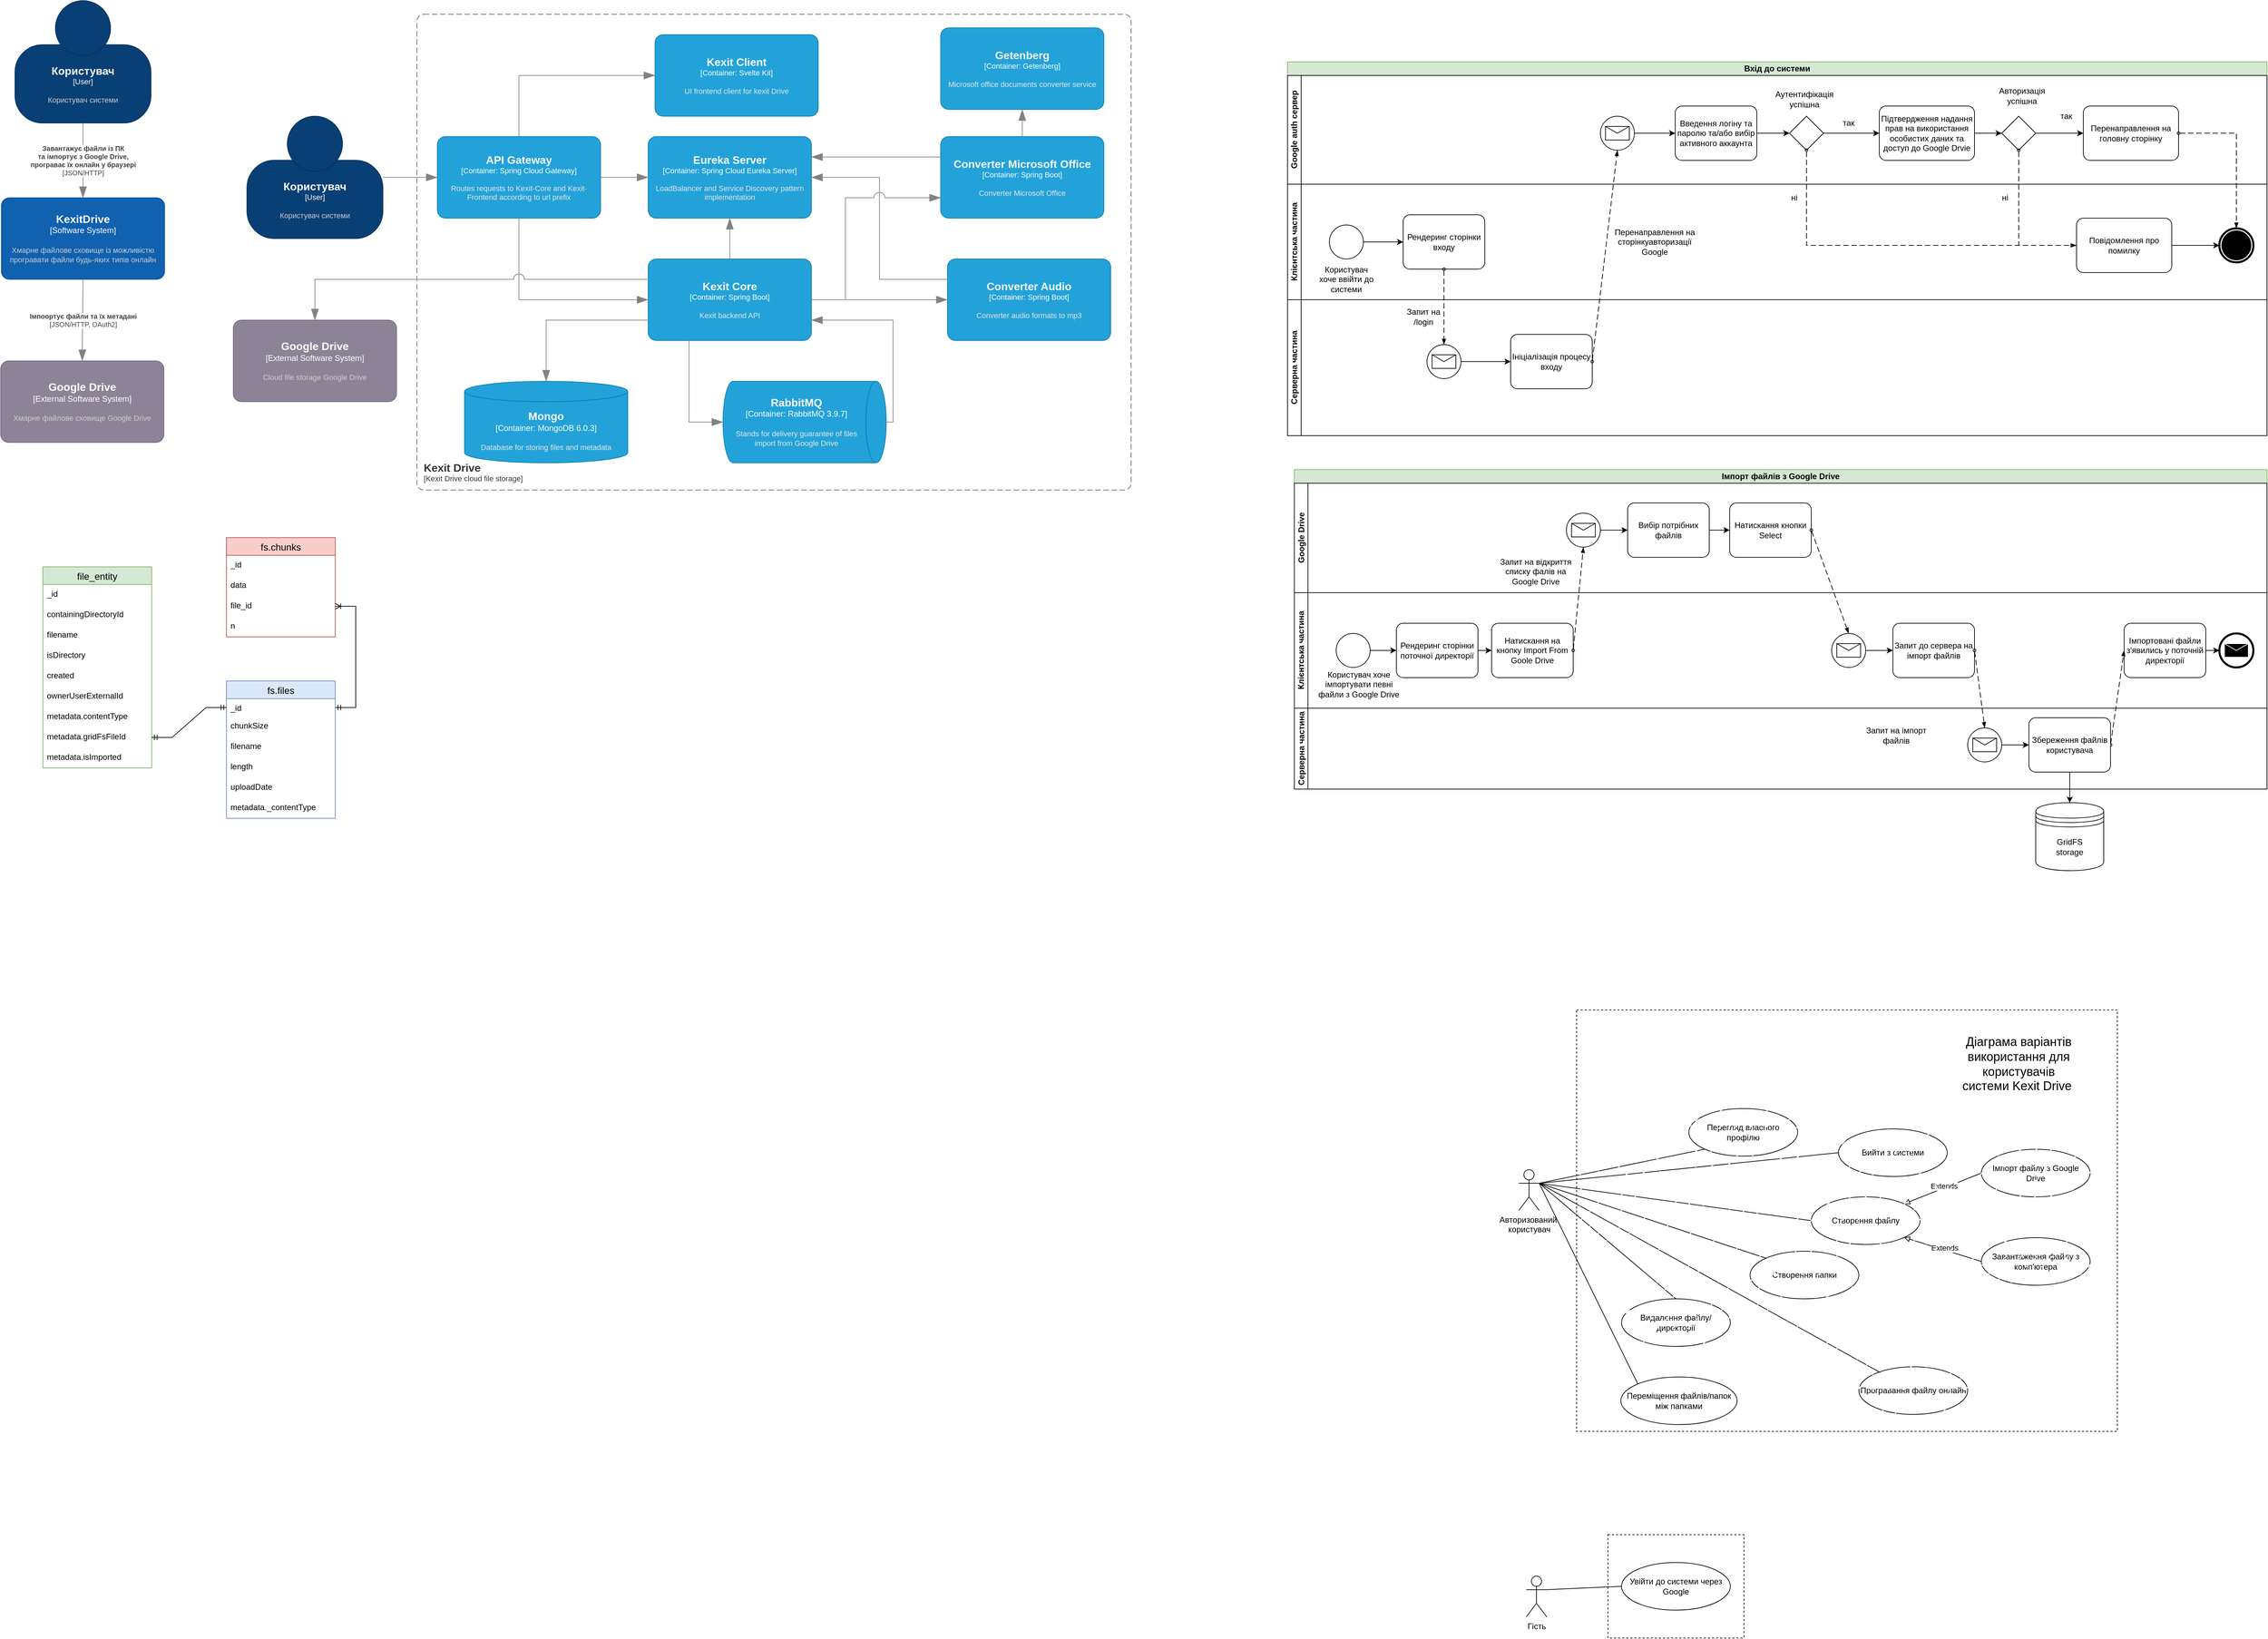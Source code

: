 <mxfile version="24.5.1" type="device" pages="2">
  <diagram name="Страница — 1" id="Sb1mQLU_Z6t6szUFk5oL">
    <mxGraphModel dx="639" dy="347" grid="1" gridSize="10" guides="1" tooltips="1" connect="1" arrows="1" fold="1" page="1" pageScale="1" pageWidth="827" pageHeight="1169" math="0" shadow="0">
      <root>
        <mxCell id="0" />
        <mxCell id="1" parent="0" />
        <object placeholders="1" c4Name="Користувач" c4Type="User" c4Description="Користувач системи" label="&lt;font style=&quot;font-size: 16px&quot;&gt;&lt;b&gt;%c4Name%&lt;/b&gt;&lt;/font&gt;&lt;div&gt;[%c4Type%]&lt;/div&gt;&lt;br&gt;&lt;div&gt;&lt;font style=&quot;font-size: 11px&quot;&gt;&lt;font color=&quot;#cccccc&quot;&gt;%c4Description%&lt;/font&gt;&lt;/div&gt;" id="a7k5kMT6nM6mZqfxtjz9-1">
          <mxCell style="html=1;fontSize=11;dashed=0;whiteSpace=wrap;fillColor=#083F75;strokeColor=#06315C;fontColor=#ffffff;shape=mxgraph.c4.person2;align=center;metaEdit=1;points=[[0.5,0,0],[1,0.5,0],[1,0.75,0],[0.75,1,0],[0.5,1,0],[0.25,1,0],[0,0.75,0],[0,0.5,0]];resizable=0;" parent="1" vertex="1">
            <mxGeometry x="119" y="40" width="200" height="180" as="geometry" />
          </mxCell>
        </object>
        <object placeholders="1" c4Name="KexitDrive" c4Type="Software System" c4Description="Хмарне файлове сховище із можливістю програвати файли будь-яких типів онлайн" label="&lt;font style=&quot;font-size: 16px&quot;&gt;&lt;b&gt;%c4Name%&lt;/b&gt;&lt;/font&gt;&lt;div&gt;[%c4Type%]&lt;/div&gt;&lt;br&gt;&lt;div&gt;&lt;font style=&quot;font-size: 11px&quot;&gt;&lt;font color=&quot;#cccccc&quot;&gt;%c4Description%&lt;/font&gt;&lt;/div&gt;" id="a7k5kMT6nM6mZqfxtjz9-4">
          <mxCell style="rounded=1;whiteSpace=wrap;html=1;labelBackgroundColor=none;fillColor=#1061B0;fontColor=#ffffff;align=center;arcSize=10;strokeColor=#0D5091;metaEdit=1;resizable=0;points=[[0.25,0,0],[0.5,0,0],[0.75,0,0],[1,0.25,0],[1,0.5,0],[1,0.75,0],[0.75,1,0],[0.5,1,0],[0.25,1,0],[0,0.75,0],[0,0.5,0],[0,0.25,0]];" parent="1" vertex="1">
            <mxGeometry x="99" y="330" width="240" height="120" as="geometry" />
          </mxCell>
        </object>
        <object placeholders="1" c4Type="Relationship" c4Technology="JSON/HTTP" c4Description="Завантажує файли із ПК &#xa;та імпортує з Google Drive, &#xa;програває їх онлайн у браузері" label="&lt;div style=&quot;text-align: left&quot;&gt;&lt;div style=&quot;text-align: center&quot;&gt;&lt;b&gt;%c4Description%&lt;/b&gt;&lt;/div&gt;&lt;div style=&quot;text-align: center&quot;&gt;[%c4Technology%]&lt;/div&gt;&lt;/div&gt;" id="a7k5kMT6nM6mZqfxtjz9-6">
          <mxCell style="endArrow=blockThin;html=1;fontSize=10;fontColor=#404040;strokeWidth=1;endFill=1;strokeColor=#828282;elbow=vertical;metaEdit=1;endSize=14;startSize=14;jumpStyle=arc;jumpSize=16;rounded=0;edgeStyle=orthogonalEdgeStyle;exitX=0.5;exitY=1;exitDx=0;exitDy=0;exitPerimeter=0;entryX=0.5;entryY=0;entryDx=0;entryDy=0;entryPerimeter=0;" parent="1" source="a7k5kMT6nM6mZqfxtjz9-1" target="a7k5kMT6nM6mZqfxtjz9-4" edge="1">
            <mxGeometry width="240" relative="1" as="geometry">
              <mxPoint x="80" y="240" as="sourcePoint" />
              <mxPoint x="320" y="240" as="targetPoint" />
              <Array as="points">
                <mxPoint x="219" y="320" />
              </Array>
            </mxGeometry>
          </mxCell>
        </object>
        <object placeholders="1" c4Name="Google Drive" c4Type="External Software System" c4Description="Хмарне файлове сховище Google Drive" label="&lt;font style=&quot;font-size: 16px&quot;&gt;&lt;b&gt;%c4Name%&lt;/b&gt;&lt;/font&gt;&lt;div&gt;[%c4Type%]&lt;/div&gt;&lt;br&gt;&lt;div&gt;&lt;font style=&quot;font-size: 11px&quot;&gt;&lt;font color=&quot;#cccccc&quot;&gt;%c4Description%&lt;/font&gt;&lt;/div&gt;" id="a7k5kMT6nM6mZqfxtjz9-9">
          <mxCell style="rounded=1;whiteSpace=wrap;html=1;labelBackgroundColor=none;fillColor=#8C8496;fontColor=#ffffff;align=center;arcSize=10;strokeColor=#736782;metaEdit=1;resizable=0;points=[[0.25,0,0],[0.5,0,0],[0.75,0,0],[1,0.25,0],[1,0.5,0],[1,0.75,0],[0.75,1,0],[0.5,1,0],[0.25,1,0],[0,0.75,0],[0,0.5,0],[0,0.25,0]];" parent="1" vertex="1">
            <mxGeometry x="98" y="570" width="240" height="120" as="geometry" />
          </mxCell>
        </object>
        <object placeholders="1" c4Type="Relationship" c4Technology="JSON/HTTP, OAuth2" c4Description="Імпоортує файли та їх метадані" label="&lt;div style=&quot;text-align: left&quot;&gt;&lt;div style=&quot;text-align: center&quot;&gt;&lt;b&gt;%c4Description%&lt;/b&gt;&lt;/div&gt;&lt;div style=&quot;text-align: center&quot;&gt;[%c4Technology%]&lt;/div&gt;&lt;/div&gt;" id="a7k5kMT6nM6mZqfxtjz9-10">
          <mxCell style="endArrow=blockThin;html=1;fontSize=10;fontColor=#404040;strokeWidth=1;endFill=1;strokeColor=#828282;elbow=vertical;metaEdit=1;endSize=14;startSize=14;jumpStyle=arc;jumpSize=16;rounded=0;edgeStyle=orthogonalEdgeStyle;exitX=0.5;exitY=1;exitDx=0;exitDy=0;exitPerimeter=0;" parent="1" source="a7k5kMT6nM6mZqfxtjz9-4" target="a7k5kMT6nM6mZqfxtjz9-9" edge="1">
            <mxGeometry width="240" relative="1" as="geometry">
              <mxPoint x="410" y="370" as="sourcePoint" />
              <mxPoint x="650" y="370" as="targetPoint" />
            </mxGeometry>
          </mxCell>
        </object>
        <object placeholders="1" c4Name="Користувач" c4Type="User" c4Description="Користувач системи" label="&lt;font style=&quot;font-size: 16px&quot;&gt;&lt;b&gt;%c4Name%&lt;/b&gt;&lt;/font&gt;&lt;div&gt;[%c4Type%]&lt;/div&gt;&lt;br&gt;&lt;div&gt;&lt;font style=&quot;font-size: 11px&quot;&gt;&lt;font color=&quot;#cccccc&quot;&gt;%c4Description%&lt;/font&gt;&lt;/div&gt;" id="luPg7t2bCNn7MTMSEGl3-1">
          <mxCell style="html=1;fontSize=11;dashed=0;whiteSpace=wrap;fillColor=#083F75;strokeColor=#06315C;fontColor=#ffffff;shape=mxgraph.c4.person2;align=center;metaEdit=1;points=[[0.5,0,0],[1,0.5,0],[1,0.75,0],[0.75,1,0],[0.5,1,0],[0.25,1,0],[0,0.75,0],[0,0.5,0]];resizable=0;" parent="1" vertex="1">
            <mxGeometry x="460" y="210" width="200" height="180" as="geometry" />
          </mxCell>
        </object>
        <object placeholders="1" c4Name="Kexit Drive" c4Type="SystemScopeBoundary" c4Application="Kexit Drive cloud file storage" label="&lt;font style=&quot;font-size: 16px&quot;&gt;&lt;b&gt;&lt;div style=&quot;text-align: left&quot;&gt;%c4Name%&lt;/div&gt;&lt;/b&gt;&lt;/font&gt;&lt;div style=&quot;text-align: left&quot;&gt;[%c4Application%]&lt;/div&gt;" id="luPg7t2bCNn7MTMSEGl3-2">
          <mxCell style="rounded=1;fontSize=11;whiteSpace=wrap;html=1;dashed=1;arcSize=20;fillColor=none;strokeColor=#666666;fontColor=#333333;labelBackgroundColor=none;align=left;verticalAlign=bottom;labelBorderColor=none;spacingTop=0;spacing=10;dashPattern=8 4;metaEdit=1;rotatable=0;perimeter=rectanglePerimeter;noLabel=0;labelPadding=0;allowArrows=0;connectable=0;expand=0;recursiveResize=0;editable=1;pointerEvents=0;absoluteArcSize=1;points=[[0.25,0,0],[0.5,0,0],[0.75,0,0],[1,0.25,0],[1,0.5,0],[1,0.75,0],[0.75,1,0],[0.5,1,0],[0.25,1,0],[0,0.75,0],[0,0.5,0],[0,0.25,0]];" parent="1" vertex="1">
            <mxGeometry x="710" y="60" width="1050" height="700" as="geometry" />
          </mxCell>
        </object>
        <object placeholders="1" c4Type="Relationship" c4Description="" label="&lt;div style=&quot;text-align: left&quot;&gt;&lt;div style=&quot;text-align: center&quot;&gt;&lt;b&gt;%c4Description%&lt;/b&gt;&lt;/div&gt;" id="luPg7t2bCNn7MTMSEGl3-6">
          <mxCell style="endArrow=blockThin;html=1;fontSize=10;fontColor=#404040;strokeWidth=1;endFill=1;strokeColor=#828282;elbow=vertical;metaEdit=1;endSize=14;startSize=14;jumpStyle=arc;jumpSize=16;rounded=0;edgeStyle=orthogonalEdgeStyle;exitX=0.5;exitY=0;exitDx=0;exitDy=0;exitPerimeter=0;entryX=0;entryY=0.5;entryDx=0;entryDy=0;entryPerimeter=0;" parent="1" source="luPg7t2bCNn7MTMSEGl3-20" target="luPg7t2bCNn7MTMSEGl3-21" edge="1">
            <mxGeometry width="240" relative="1" as="geometry">
              <mxPoint x="910" y="300" as="sourcePoint" />
              <mxPoint x="1080" y="240" as="targetPoint" />
            </mxGeometry>
          </mxCell>
        </object>
        <object placeholders="1" c4Type="Relationship" c4Description="" label="&lt;div style=&quot;text-align: left&quot;&gt;&lt;div style=&quot;text-align: center&quot;&gt;&lt;b&gt;%c4Description%&lt;/b&gt;&lt;/div&gt;" id="luPg7t2bCNn7MTMSEGl3-7">
          <mxCell style="endArrow=blockThin;html=1;fontSize=10;fontColor=#404040;strokeWidth=1;endFill=1;strokeColor=#828282;elbow=vertical;metaEdit=1;endSize=14;startSize=14;jumpStyle=arc;jumpSize=16;rounded=0;edgeStyle=orthogonalEdgeStyle;exitX=0.5;exitY=1;exitDx=0;exitDy=0;exitPerimeter=0;entryX=0;entryY=0.5;entryDx=0;entryDy=0;entryPerimeter=0;" parent="1" source="luPg7t2bCNn7MTMSEGl3-20" target="luPg7t2bCNn7MTMSEGl3-18" edge="1">
            <mxGeometry width="240" relative="1" as="geometry">
              <mxPoint x="910" y="420" as="sourcePoint" />
              <mxPoint x="1070" y="520" as="targetPoint" />
            </mxGeometry>
          </mxCell>
        </object>
        <object placeholders="1" c4Type="Relationship" c4Description="" label="&lt;div style=&quot;text-align: left&quot;&gt;&lt;div style=&quot;text-align: center&quot;&gt;&lt;b&gt;%c4Description%&lt;/b&gt;&lt;/div&gt;" id="luPg7t2bCNn7MTMSEGl3-8">
          <mxCell style="endArrow=blockThin;html=1;fontSize=10;fontColor=#404040;strokeWidth=1;endFill=1;strokeColor=#828282;elbow=vertical;metaEdit=1;endSize=14;startSize=14;jumpStyle=arc;jumpSize=16;rounded=0;edgeStyle=orthogonalEdgeStyle;entryX=0;entryY=0.5;entryDx=0;entryDy=0;entryPerimeter=0;" parent="1" source="luPg7t2bCNn7MTMSEGl3-1" target="luPg7t2bCNn7MTMSEGl3-20" edge="1">
            <mxGeometry width="240" relative="1" as="geometry">
              <mxPoint x="720" y="490" as="sourcePoint" />
              <mxPoint x="730" y="360" as="targetPoint" />
            </mxGeometry>
          </mxCell>
        </object>
        <object placeholders="1" c4Name="Mongo" c4Type="Container" c4Technology="MongoDB 6.0.3" c4Description="Database for storing files and metadata" label="&lt;font style=&quot;font-size: 16px&quot;&gt;&lt;b&gt;%c4Name%&lt;/b&gt;&lt;/font&gt;&lt;div&gt;[%c4Type%:&amp;nbsp;%c4Technology%]&lt;/div&gt;&lt;br&gt;&lt;div&gt;&lt;font style=&quot;font-size: 11px&quot;&gt;&lt;font color=&quot;#E6E6E6&quot;&gt;%c4Description%&lt;/font&gt;&lt;/div&gt;" id="luPg7t2bCNn7MTMSEGl3-10">
          <mxCell style="shape=cylinder3;size=15;whiteSpace=wrap;html=1;boundedLbl=1;rounded=0;labelBackgroundColor=none;fillColor=#23A2D9;fontSize=12;fontColor=#ffffff;align=center;strokeColor=#0E7DAD;metaEdit=1;points=[[0.5,0,0],[1,0.25,0],[1,0.5,0],[1,0.75,0],[0.5,1,0],[0,0.75,0],[0,0.5,0],[0,0.25,0]];resizable=0;" parent="1" vertex="1">
            <mxGeometry x="780" y="600" width="240" height="120" as="geometry" />
          </mxCell>
        </object>
        <object placeholders="1" c4Name="RabbitMQ" c4Type="Container" c4Technology="RabbitMQ 3.9.7" c4Description="Stands for delivery guarantee of files import from Google Drive" label="&lt;font style=&quot;font-size: 16px&quot;&gt;&lt;b&gt;%c4Name%&lt;/b&gt;&lt;/font&gt;&lt;div&gt;[%c4Type%:&amp;nbsp;%c4Technology%]&lt;/div&gt;&lt;br&gt;&lt;div&gt;&lt;font style=&quot;font-size: 11px&quot;&gt;&lt;font color=&quot;#E6E6E6&quot;&gt;%c4Description%&lt;/font&gt;&lt;/div&gt;" id="luPg7t2bCNn7MTMSEGl3-12">
          <mxCell style="shape=cylinder3;size=15;direction=south;whiteSpace=wrap;html=1;boundedLbl=1;rounded=0;labelBackgroundColor=none;fillColor=#23A2D9;fontSize=12;fontColor=#ffffff;align=center;strokeColor=#0E7DAD;metaEdit=1;points=[[0.5,0,0],[1,0.25,0],[1,0.5,0],[1,0.75,0],[0.5,1,0],[0,0.75,0],[0,0.5,0],[0,0.25,0]];resizable=0;" parent="1" vertex="1">
            <mxGeometry x="1160" y="600" width="240" height="120" as="geometry" />
          </mxCell>
        </object>
        <object placeholders="1" c4Name="Google Drive" c4Type="External Software System" c4Description="Cloud file storage Google Drive" label="&lt;font style=&quot;font-size: 16px&quot;&gt;&lt;b&gt;%c4Name%&lt;/b&gt;&lt;/font&gt;&lt;div&gt;[%c4Type%]&lt;/div&gt;&lt;br&gt;&lt;div&gt;&lt;font style=&quot;font-size: 11px&quot;&gt;&lt;font color=&quot;#cccccc&quot;&gt;%c4Description%&lt;/font&gt;&lt;/div&gt;" id="luPg7t2bCNn7MTMSEGl3-13">
          <mxCell style="rounded=1;whiteSpace=wrap;html=1;labelBackgroundColor=none;fillColor=#8C8496;fontColor=#ffffff;align=center;arcSize=10;strokeColor=#736782;metaEdit=1;resizable=0;points=[[0.25,0,0],[0.5,0,0],[0.75,0,0],[1,0.25,0],[1,0.5,0],[1,0.75,0],[0.75,1,0],[0.5,1,0],[0.25,1,0],[0,0.75,0],[0,0.5,0],[0,0.25,0]];" parent="1" vertex="1">
            <mxGeometry x="440" y="510" width="240" height="120" as="geometry" />
          </mxCell>
        </object>
        <object placeholders="1" c4Name="Kexit Core" c4Type="Container" c4Technology="Spring Boot" c4Description="Kexit backend API " label="&lt;font style=&quot;font-size: 16px&quot;&gt;&lt;b&gt;%c4Name%&lt;/b&gt;&lt;/font&gt;&lt;div&gt;[%c4Type%: %c4Technology%]&lt;/div&gt;&lt;br&gt;&lt;div&gt;&lt;font style=&quot;font-size: 11px&quot;&gt;&lt;font color=&quot;#E6E6E6&quot;&gt;%c4Description%&lt;/font&gt;&lt;/div&gt;" id="luPg7t2bCNn7MTMSEGl3-18">
          <mxCell style="rounded=1;whiteSpace=wrap;html=1;fontSize=11;labelBackgroundColor=none;fillColor=#23A2D9;fontColor=#ffffff;align=center;arcSize=10;strokeColor=#0E7DAD;metaEdit=1;resizable=0;points=[[0.25,0,0],[0.5,0,0],[0.75,0,0],[1,0.25,0],[1,0.5,0],[1,0.75,0],[0.75,1,0],[0.5,1,0],[0.25,1,0],[0,0.75,0],[0,0.5,0],[0,0.25,0]];" parent="1" vertex="1">
            <mxGeometry x="1050" y="420" width="240" height="120" as="geometry" />
          </mxCell>
        </object>
        <object placeholders="1" c4Name="API Gateway" c4Type="Container" c4Technology="Spring Cloud Gateway" c4Description="Routes requests to Kexit-Core and Kexit-Frontend according to url prefix" label="&lt;font style=&quot;font-size: 16px&quot;&gt;&lt;b&gt;%c4Name%&lt;/b&gt;&lt;/font&gt;&lt;div&gt;[%c4Type%: %c4Technology%]&lt;/div&gt;&lt;br&gt;&lt;div&gt;&lt;font style=&quot;font-size: 11px&quot;&gt;&lt;font color=&quot;#E6E6E6&quot;&gt;%c4Description%&lt;/font&gt;&lt;/div&gt;" id="luPg7t2bCNn7MTMSEGl3-20">
          <mxCell style="rounded=1;whiteSpace=wrap;html=1;fontSize=11;labelBackgroundColor=none;fillColor=#23A2D9;fontColor=#ffffff;align=center;arcSize=10;strokeColor=#0E7DAD;metaEdit=1;resizable=0;points=[[0.25,0,0],[0.5,0,0],[0.75,0,0],[1,0.25,0],[1,0.5,0],[1,0.75,0],[0.75,1,0],[0.5,1,0],[0.25,1,0],[0,0.75,0],[0,0.5,0],[0,0.25,0]];" parent="1" vertex="1">
            <mxGeometry x="740" y="240" width="240" height="120" as="geometry" />
          </mxCell>
        </object>
        <object placeholders="1" c4Name="Kexit Client" c4Type="Container" c4Technology="Svelte Kit" c4Description="UI frontend client for kexit Drive" label="&lt;font style=&quot;font-size: 16px&quot;&gt;&lt;b&gt;%c4Name%&lt;/b&gt;&lt;/font&gt;&lt;div&gt;[%c4Type%: %c4Technology%]&lt;/div&gt;&lt;br&gt;&lt;div&gt;&lt;font style=&quot;font-size: 11px&quot;&gt;&lt;font color=&quot;#E6E6E6&quot;&gt;%c4Description%&lt;/font&gt;&lt;/div&gt;" id="luPg7t2bCNn7MTMSEGl3-21">
          <mxCell style="rounded=1;whiteSpace=wrap;html=1;fontSize=11;labelBackgroundColor=none;fillColor=#23A2D9;fontColor=#ffffff;align=center;arcSize=10;strokeColor=#0E7DAD;metaEdit=1;resizable=0;points=[[0.25,0,0],[0.5,0,0],[0.75,0,0],[1,0.25,0],[1,0.5,0],[1,0.75,0],[0.75,1,0],[0.5,1,0],[0.25,1,0],[0,0.75,0],[0,0.5,0],[0,0.25,0]];" parent="1" vertex="1">
            <mxGeometry x="1060" y="90" width="240" height="120" as="geometry" />
          </mxCell>
        </object>
        <object placeholders="1" c4Name="Eureka Server" c4Type="Container" c4Technology="Spring Cloud Eureka Server" c4Description="LoadBalancer and Service Discovery pattern implementation" label="&lt;font style=&quot;font-size: 16px&quot;&gt;&lt;b&gt;%c4Name%&lt;/b&gt;&lt;/font&gt;&lt;div&gt;[%c4Type%: %c4Technology%]&lt;/div&gt;&lt;br&gt;&lt;div&gt;&lt;font style=&quot;font-size: 11px&quot;&gt;&lt;font color=&quot;#E6E6E6&quot;&gt;%c4Description%&lt;/font&gt;&lt;/div&gt;" id="luPg7t2bCNn7MTMSEGl3-22">
          <mxCell style="rounded=1;whiteSpace=wrap;html=1;fontSize=11;labelBackgroundColor=none;fillColor=#23A2D9;fontColor=#ffffff;align=center;arcSize=10;strokeColor=#0E7DAD;metaEdit=1;resizable=0;points=[[0.25,0,0],[0.5,0,0],[0.75,0,0],[1,0.25,0],[1,0.5,0],[1,0.75,0],[0.75,1,0],[0.5,1,0],[0.25,1,0],[0,0.75,0],[0,0.5,0],[0,0.25,0]];" parent="1" vertex="1">
            <mxGeometry x="1050" y="240" width="240" height="120" as="geometry" />
          </mxCell>
        </object>
        <object placeholders="1" c4Type="Relationship" c4Description="" label="&lt;div style=&quot;text-align: left&quot;&gt;&lt;div style=&quot;text-align: center&quot;&gt;&lt;b&gt;%c4Description%&lt;/b&gt;&lt;/div&gt;" id="luPg7t2bCNn7MTMSEGl3-25">
          <mxCell style="endArrow=blockThin;html=1;fontSize=10;fontColor=#404040;strokeWidth=1;endFill=1;strokeColor=#828282;elbow=vertical;metaEdit=1;endSize=14;startSize=14;jumpStyle=arc;jumpSize=16;rounded=0;edgeStyle=orthogonalEdgeStyle;exitX=1;exitY=0.5;exitDx=0;exitDy=0;exitPerimeter=0;entryX=0;entryY=0.5;entryDx=0;entryDy=0;entryPerimeter=0;" parent="1" source="luPg7t2bCNn7MTMSEGl3-20" target="luPg7t2bCNn7MTMSEGl3-22" edge="1">
            <mxGeometry width="240" relative="1" as="geometry">
              <mxPoint x="1000" y="340" as="sourcePoint" />
              <mxPoint x="1070" y="380" as="targetPoint" />
            </mxGeometry>
          </mxCell>
        </object>
        <object placeholders="1" c4Type="Relationship" c4Description="" label="&lt;div style=&quot;text-align: left&quot;&gt;&lt;div style=&quot;text-align: center&quot;&gt;&lt;b&gt;%c4Description%&lt;/b&gt;&lt;/div&gt;" id="luPg7t2bCNn7MTMSEGl3-26">
          <mxCell style="endArrow=blockThin;html=1;fontSize=10;fontColor=#404040;strokeWidth=1;endFill=1;strokeColor=#828282;elbow=vertical;metaEdit=1;endSize=14;startSize=14;jumpStyle=arc;jumpSize=16;rounded=0;edgeStyle=orthogonalEdgeStyle;exitX=0.5;exitY=0;exitDx=0;exitDy=0;exitPerimeter=0;entryX=0.5;entryY=1;entryDx=0;entryDy=0;entryPerimeter=0;" parent="1" source="luPg7t2bCNn7MTMSEGl3-18" target="luPg7t2bCNn7MTMSEGl3-22" edge="1">
            <mxGeometry width="240" relative="1" as="geometry">
              <mxPoint x="1260" y="390" as="sourcePoint" />
              <mxPoint x="1500" y="390" as="targetPoint" />
            </mxGeometry>
          </mxCell>
        </object>
        <object placeholders="1" c4Type="Relationship" id="luPg7t2bCNn7MTMSEGl3-28">
          <mxCell style="endArrow=blockThin;html=1;fontSize=10;fontColor=#404040;strokeWidth=1;endFill=1;strokeColor=#828282;elbow=vertical;metaEdit=1;endSize=14;startSize=14;jumpStyle=arc;jumpSize=16;rounded=0;edgeStyle=orthogonalEdgeStyle;exitX=0;exitY=0.75;exitDx=0;exitDy=0;exitPerimeter=0;entryX=0.5;entryY=0;entryDx=0;entryDy=0;entryPerimeter=0;" parent="1" source="luPg7t2bCNn7MTMSEGl3-18" target="luPg7t2bCNn7MTMSEGl3-10" edge="1">
            <mxGeometry width="240" relative="1" as="geometry">
              <mxPoint x="830" y="620" as="sourcePoint" />
              <mxPoint x="1070" y="620" as="targetPoint" />
            </mxGeometry>
          </mxCell>
        </object>
        <object placeholders="1" c4Type="Relationship" id="luPg7t2bCNn7MTMSEGl3-30">
          <mxCell style="endArrow=blockThin;html=1;fontSize=10;fontColor=#404040;strokeWidth=1;endFill=1;strokeColor=#828282;elbow=vertical;metaEdit=1;endSize=14;startSize=14;jumpStyle=arc;jumpSize=16;rounded=0;edgeStyle=orthogonalEdgeStyle;exitX=0.25;exitY=1;exitDx=0;exitDy=0;exitPerimeter=0;entryX=0.5;entryY=1;entryDx=0;entryDy=0;entryPerimeter=0;" parent="1" source="luPg7t2bCNn7MTMSEGl3-18" target="luPg7t2bCNn7MTMSEGl3-12" edge="1">
            <mxGeometry width="240" relative="1" as="geometry">
              <mxPoint x="1020" y="565" as="sourcePoint" />
              <mxPoint x="910" y="650" as="targetPoint" />
            </mxGeometry>
          </mxCell>
        </object>
        <object placeholders="1" c4Type="Relationship" id="luPg7t2bCNn7MTMSEGl3-31">
          <mxCell style="endArrow=blockThin;html=1;fontSize=10;fontColor=#404040;strokeWidth=1;endFill=1;strokeColor=#828282;elbow=vertical;metaEdit=1;endSize=14;startSize=14;jumpStyle=arc;jumpSize=16;rounded=0;edgeStyle=orthogonalEdgeStyle;exitX=0.5;exitY=0;exitDx=0;exitDy=0;exitPerimeter=0;entryX=1;entryY=0.75;entryDx=0;entryDy=0;entryPerimeter=0;" parent="1" source="luPg7t2bCNn7MTMSEGl3-12" target="luPg7t2bCNn7MTMSEGl3-18" edge="1">
            <mxGeometry width="240" relative="1" as="geometry">
              <mxPoint x="1030" y="575" as="sourcePoint" />
              <mxPoint x="920" y="660" as="targetPoint" />
            </mxGeometry>
          </mxCell>
        </object>
        <object placeholders="1" c4Name="Converter Microsoft Office" c4Type="Container" c4Technology="Spring Boot" c4Description="Converter Microsoft Office" label="&lt;font style=&quot;font-size: 16px&quot;&gt;&lt;b&gt;%c4Name%&lt;/b&gt;&lt;/font&gt;&lt;div&gt;[%c4Type%: %c4Technology%]&lt;/div&gt;&lt;br&gt;&lt;div&gt;&lt;font style=&quot;font-size: 11px&quot;&gt;&lt;font color=&quot;#E6E6E6&quot;&gt;%c4Description%&lt;/font&gt;&lt;/div&gt;" id="luPg7t2bCNn7MTMSEGl3-34">
          <mxCell style="rounded=1;whiteSpace=wrap;html=1;fontSize=11;labelBackgroundColor=none;fillColor=#23A2D9;fontColor=#ffffff;align=center;arcSize=10;strokeColor=#0E7DAD;metaEdit=1;resizable=0;points=[[0.25,0,0],[0.5,0,0],[0.75,0,0],[1,0.25,0],[1,0.5,0],[1,0.75,0],[0.75,1,0],[0.5,1,0],[0.25,1,0],[0,0.75,0],[0,0.5,0],[0,0.25,0]];" parent="1" vertex="1">
            <mxGeometry x="1480" y="240" width="240" height="120" as="geometry" />
          </mxCell>
        </object>
        <object placeholders="1" c4Type="Relationship" id="luPg7t2bCNn7MTMSEGl3-37">
          <mxCell style="endArrow=blockThin;html=1;fontSize=10;fontColor=#404040;strokeWidth=1;endFill=1;strokeColor=#828282;elbow=vertical;metaEdit=1;endSize=14;startSize=14;jumpStyle=arc;jumpSize=16;rounded=0;edgeStyle=orthogonalEdgeStyle;exitX=0;exitY=0.25;exitDx=0;exitDy=0;exitPerimeter=0;entryX=0.5;entryY=0;entryDx=0;entryDy=0;entryPerimeter=0;" parent="1" source="luPg7t2bCNn7MTMSEGl3-18" target="luPg7t2bCNn7MTMSEGl3-13" edge="1">
            <mxGeometry width="240" relative="1" as="geometry">
              <mxPoint x="1630" y="390" as="sourcePoint" />
              <mxPoint x="1870" y="390" as="targetPoint" />
            </mxGeometry>
          </mxCell>
        </object>
        <object placeholders="1" c4Type="Relationship" id="luPg7t2bCNn7MTMSEGl3-40">
          <mxCell style="endArrow=blockThin;html=1;fontSize=10;fontColor=#404040;strokeWidth=1;endFill=1;strokeColor=#828282;elbow=vertical;metaEdit=1;endSize=14;startSize=14;jumpStyle=arc;jumpSize=16;rounded=0;edgeStyle=orthogonalEdgeStyle;entryX=1;entryY=0.25;entryDx=0;entryDy=0;entryPerimeter=0;exitX=0;exitY=0.25;exitDx=0;exitDy=0;exitPerimeter=0;" parent="1" source="luPg7t2bCNn7MTMSEGl3-34" target="luPg7t2bCNn7MTMSEGl3-22" edge="1">
            <mxGeometry width="240" relative="1" as="geometry">
              <mxPoint x="1390" y="150" as="sourcePoint" />
              <mxPoint x="1830" y="350" as="targetPoint" />
              <Array as="points">
                <mxPoint x="1430" y="270" />
                <mxPoint x="1430" y="270" />
              </Array>
            </mxGeometry>
          </mxCell>
        </object>
        <object placeholders="1" c4Name="Getenberg" c4Type="Container" c4Technology="Getenberg" c4Description="Microsoft office documents converter service" label="&lt;font style=&quot;font-size: 16px&quot;&gt;&lt;b&gt;%c4Name%&lt;/b&gt;&lt;/font&gt;&lt;div&gt;[%c4Type%: %c4Technology%]&lt;/div&gt;&lt;br&gt;&lt;div&gt;&lt;font style=&quot;font-size: 11px&quot;&gt;&lt;font color=&quot;#E6E6E6&quot;&gt;%c4Description%&lt;/font&gt;&lt;/div&gt;" id="luPg7t2bCNn7MTMSEGl3-41">
          <mxCell style="rounded=1;whiteSpace=wrap;html=1;fontSize=11;labelBackgroundColor=none;fillColor=#23A2D9;fontColor=#ffffff;align=center;arcSize=10;strokeColor=#0E7DAD;metaEdit=1;resizable=0;points=[[0.25,0,0],[0.5,0,0],[0.75,0,0],[1,0.25,0],[1,0.5,0],[1,0.75,0],[0.75,1,0],[0.5,1,0],[0.25,1,0],[0,0.75,0],[0,0.5,0],[0,0.25,0]];" parent="1" vertex="1">
            <mxGeometry x="1480" y="80" width="240" height="120" as="geometry" />
          </mxCell>
        </object>
        <object placeholders="1" c4Type="Relationship" id="luPg7t2bCNn7MTMSEGl3-42">
          <mxCell style="endArrow=blockThin;html=1;fontSize=10;fontColor=#404040;strokeWidth=1;endFill=1;strokeColor=#828282;elbow=vertical;metaEdit=1;endSize=14;startSize=14;jumpStyle=arc;jumpSize=16;rounded=0;edgeStyle=orthogonalEdgeStyle;exitX=0.5;exitY=0;exitDx=0;exitDy=0;exitPerimeter=0;entryX=0.5;entryY=1;entryDx=0;entryDy=0;entryPerimeter=0;" parent="1" source="luPg7t2bCNn7MTMSEGl3-34" target="luPg7t2bCNn7MTMSEGl3-41" edge="1">
            <mxGeometry width="240" relative="1" as="geometry">
              <mxPoint x="1610" y="530" as="sourcePoint" />
              <mxPoint x="1850" y="530" as="targetPoint" />
            </mxGeometry>
          </mxCell>
        </object>
        <object placeholders="1" c4Name="Converter Audio" c4Type="Container" c4Technology="Spring Boot" c4Description="Converter audio formats to mp3" label="&lt;font style=&quot;font-size: 16px&quot;&gt;&lt;b&gt;%c4Name%&lt;/b&gt;&lt;/font&gt;&lt;div&gt;[%c4Type%: %c4Technology%]&lt;/div&gt;&lt;br&gt;&lt;div&gt;&lt;font style=&quot;font-size: 11px&quot;&gt;&lt;font color=&quot;#E6E6E6&quot;&gt;%c4Description%&lt;/font&gt;&lt;/div&gt;" id="luPg7t2bCNn7MTMSEGl3-43">
          <mxCell style="rounded=1;whiteSpace=wrap;html=1;fontSize=11;labelBackgroundColor=none;fillColor=#23A2D9;fontColor=#ffffff;align=center;arcSize=10;strokeColor=#0E7DAD;metaEdit=1;resizable=0;points=[[0.25,0,0],[0.5,0,0],[0.75,0,0],[1,0.25,0],[1,0.5,0],[1,0.75,0],[0.75,1,0],[0.5,1,0],[0.25,1,0],[0,0.75,0],[0,0.5,0],[0,0.25,0]];" parent="1" vertex="1">
            <mxGeometry x="1490" y="420" width="240" height="120" as="geometry" />
          </mxCell>
        </object>
        <object placeholders="1" c4Type="Relationship" id="luPg7t2bCNn7MTMSEGl3-44">
          <mxCell style="endArrow=blockThin;html=1;fontSize=10;fontColor=#404040;strokeWidth=1;endFill=1;strokeColor=#828282;elbow=vertical;metaEdit=1;endSize=14;startSize=14;jumpStyle=arc;jumpSize=16;rounded=0;edgeStyle=orthogonalEdgeStyle;exitX=1;exitY=0.5;exitDx=0;exitDy=0;exitPerimeter=0;entryX=0;entryY=0.5;entryDx=0;entryDy=0;entryPerimeter=0;" parent="1" source="luPg7t2bCNn7MTMSEGl3-18" target="luPg7t2bCNn7MTMSEGl3-43" edge="1">
            <mxGeometry width="240" relative="1" as="geometry">
              <mxPoint x="1530" y="660" as="sourcePoint" />
              <mxPoint x="1770" y="660" as="targetPoint" />
            </mxGeometry>
          </mxCell>
        </object>
        <object placeholders="1" c4Type="Relationship" id="luPg7t2bCNn7MTMSEGl3-45">
          <mxCell style="endArrow=blockThin;html=1;fontSize=10;fontColor=#404040;strokeWidth=1;endFill=1;strokeColor=#828282;elbow=vertical;metaEdit=1;endSize=14;startSize=14;jumpStyle=arc;jumpSize=16;rounded=0;edgeStyle=orthogonalEdgeStyle;exitX=0;exitY=0.25;exitDx=0;exitDy=0;exitPerimeter=0;entryX=1;entryY=0.5;entryDx=0;entryDy=0;entryPerimeter=0;" parent="1" source="luPg7t2bCNn7MTMSEGl3-43" target="luPg7t2bCNn7MTMSEGl3-22" edge="1">
            <mxGeometry width="240" relative="1" as="geometry">
              <mxPoint x="1500" y="660" as="sourcePoint" />
              <mxPoint x="1740" y="660" as="targetPoint" />
            </mxGeometry>
          </mxCell>
        </object>
        <object placeholders="1" c4Type="Relationship" id="luPg7t2bCNn7MTMSEGl3-46">
          <mxCell style="endArrow=blockThin;html=1;fontSize=10;fontColor=#404040;strokeWidth=1;endFill=1;strokeColor=#828282;elbow=vertical;metaEdit=1;endSize=14;startSize=14;jumpStyle=arc;jumpSize=16;rounded=0;edgeStyle=orthogonalEdgeStyle;exitX=1;exitY=0.5;exitDx=0;exitDy=0;exitPerimeter=0;entryX=0;entryY=0.75;entryDx=0;entryDy=0;entryPerimeter=0;" parent="1" source="luPg7t2bCNn7MTMSEGl3-18" target="luPg7t2bCNn7MTMSEGl3-34" edge="1">
            <mxGeometry width="240" relative="1" as="geometry">
              <mxPoint x="1310" y="440" as="sourcePoint" />
              <mxPoint x="1550" y="440" as="targetPoint" />
              <Array as="points">
                <mxPoint x="1340" y="480" />
                <mxPoint x="1340" y="330" />
              </Array>
            </mxGeometry>
          </mxCell>
        </object>
        <mxCell id="luPg7t2bCNn7MTMSEGl3-69" value="file_entity" style="swimlane;fontStyle=0;childLayout=stackLayout;horizontal=1;startSize=26;horizontalStack=0;resizeParent=1;resizeParentMax=0;resizeLast=0;collapsible=1;marginBottom=0;align=center;fontSize=14;fillColor=#d5e8d4;strokeColor=#82b366;" parent="1" vertex="1">
          <mxGeometry x="160" y="873" width="160" height="296" as="geometry" />
        </mxCell>
        <mxCell id="luPg7t2bCNn7MTMSEGl3-70" value="_id" style="text;strokeColor=none;fillColor=none;spacingLeft=4;spacingRight=4;overflow=hidden;rotatable=0;points=[[0,0.5],[1,0.5]];portConstraint=eastwest;fontSize=12;whiteSpace=wrap;html=1;" parent="luPg7t2bCNn7MTMSEGl3-69" vertex="1">
          <mxGeometry y="26" width="160" height="30" as="geometry" />
        </mxCell>
        <mxCell id="luPg7t2bCNn7MTMSEGl3-73" value="containingDirectoryId" style="text;strokeColor=none;fillColor=none;spacingLeft=4;spacingRight=4;overflow=hidden;rotatable=0;points=[[0,0.5],[1,0.5]];portConstraint=eastwest;fontSize=12;whiteSpace=wrap;html=1;" parent="luPg7t2bCNn7MTMSEGl3-69" vertex="1">
          <mxGeometry y="56" width="160" height="30" as="geometry" />
        </mxCell>
        <mxCell id="luPg7t2bCNn7MTMSEGl3-72" value="filename" style="text;strokeColor=none;fillColor=none;spacingLeft=4;spacingRight=4;overflow=hidden;rotatable=0;points=[[0,0.5],[1,0.5]];portConstraint=eastwest;fontSize=12;whiteSpace=wrap;html=1;" parent="luPg7t2bCNn7MTMSEGl3-69" vertex="1">
          <mxGeometry y="86" width="160" height="30" as="geometry" />
        </mxCell>
        <mxCell id="luPg7t2bCNn7MTMSEGl3-84" value="isDirectory" style="text;strokeColor=none;fillColor=none;spacingLeft=4;spacingRight=4;overflow=hidden;rotatable=0;points=[[0,0.5],[1,0.5]];portConstraint=eastwest;fontSize=12;whiteSpace=wrap;html=1;" parent="luPg7t2bCNn7MTMSEGl3-69" vertex="1">
          <mxGeometry y="116" width="160" height="30" as="geometry" />
        </mxCell>
        <mxCell id="luPg7t2bCNn7MTMSEGl3-85" value="created" style="text;strokeColor=none;fillColor=none;spacingLeft=4;spacingRight=4;overflow=hidden;rotatable=0;points=[[0,0.5],[1,0.5]];portConstraint=eastwest;fontSize=12;whiteSpace=wrap;html=1;" parent="luPg7t2bCNn7MTMSEGl3-69" vertex="1">
          <mxGeometry y="146" width="160" height="30" as="geometry" />
        </mxCell>
        <mxCell id="luPg7t2bCNn7MTMSEGl3-86" value="ownerUserExternalId" style="text;strokeColor=none;fillColor=none;spacingLeft=4;spacingRight=4;overflow=hidden;rotatable=0;points=[[0,0.5],[1,0.5]];portConstraint=eastwest;fontSize=12;whiteSpace=wrap;html=1;" parent="luPg7t2bCNn7MTMSEGl3-69" vertex="1">
          <mxGeometry y="176" width="160" height="30" as="geometry" />
        </mxCell>
        <mxCell id="luPg7t2bCNn7MTMSEGl3-87" value="metadata.contentType" style="text;strokeColor=none;fillColor=none;spacingLeft=4;spacingRight=4;overflow=hidden;rotatable=0;points=[[0,0.5],[1,0.5]];portConstraint=eastwest;fontSize=12;whiteSpace=wrap;html=1;" parent="luPg7t2bCNn7MTMSEGl3-69" vertex="1">
          <mxGeometry y="206" width="160" height="30" as="geometry" />
        </mxCell>
        <mxCell id="luPg7t2bCNn7MTMSEGl3-88" value="metadata.gridFsFileId" style="text;strokeColor=none;fillColor=none;spacingLeft=4;spacingRight=4;overflow=hidden;rotatable=0;points=[[0,0.5],[1,0.5]];portConstraint=eastwest;fontSize=12;whiteSpace=wrap;html=1;" parent="luPg7t2bCNn7MTMSEGl3-69" vertex="1">
          <mxGeometry y="236" width="160" height="30" as="geometry" />
        </mxCell>
        <mxCell id="luPg7t2bCNn7MTMSEGl3-98" value="metadata.isImported" style="text;strokeColor=none;fillColor=none;spacingLeft=4;spacingRight=4;overflow=hidden;rotatable=0;points=[[0,0.5],[1,0.5]];portConstraint=eastwest;fontSize=12;whiteSpace=wrap;html=1;" parent="luPg7t2bCNn7MTMSEGl3-69" vertex="1">
          <mxGeometry y="266" width="160" height="30" as="geometry" />
        </mxCell>
        <mxCell id="luPg7t2bCNn7MTMSEGl3-74" value="fs.files" style="swimlane;fontStyle=0;childLayout=stackLayout;horizontal=1;startSize=26;horizontalStack=0;resizeParent=1;resizeParentMax=0;resizeLast=0;collapsible=1;marginBottom=0;align=center;fontSize=14;fillColor=#dae8fc;strokeColor=#6c8ebf;" parent="1" vertex="1">
          <mxGeometry x="430" y="1041" width="160" height="202" as="geometry" />
        </mxCell>
        <mxCell id="luPg7t2bCNn7MTMSEGl3-75" value="_id" style="text;strokeColor=none;fillColor=none;spacingLeft=4;spacingRight=4;overflow=hidden;rotatable=0;points=[[0,0.5],[1,0.5]];portConstraint=eastwest;fontSize=12;whiteSpace=wrap;html=1;" parent="luPg7t2bCNn7MTMSEGl3-74" vertex="1">
          <mxGeometry y="26" width="160" height="26" as="geometry" />
        </mxCell>
        <mxCell id="luPg7t2bCNn7MTMSEGl3-76" value="chunkSize" style="text;strokeColor=none;fillColor=none;spacingLeft=4;spacingRight=4;overflow=hidden;rotatable=0;points=[[0,0.5],[1,0.5]];portConstraint=eastwest;fontSize=12;whiteSpace=wrap;html=1;" parent="luPg7t2bCNn7MTMSEGl3-74" vertex="1">
          <mxGeometry y="52" width="160" height="30" as="geometry" />
        </mxCell>
        <mxCell id="luPg7t2bCNn7MTMSEGl3-77" value="filename" style="text;strokeColor=none;fillColor=none;spacingLeft=4;spacingRight=4;overflow=hidden;rotatable=0;points=[[0,0.5],[1,0.5]];portConstraint=eastwest;fontSize=12;whiteSpace=wrap;html=1;" parent="luPg7t2bCNn7MTMSEGl3-74" vertex="1">
          <mxGeometry y="82" width="160" height="30" as="geometry" />
        </mxCell>
        <mxCell id="luPg7t2bCNn7MTMSEGl3-78" value="length" style="text;strokeColor=none;fillColor=none;spacingLeft=4;spacingRight=4;overflow=hidden;rotatable=0;points=[[0,0.5],[1,0.5]];portConstraint=eastwest;fontSize=12;whiteSpace=wrap;html=1;" parent="luPg7t2bCNn7MTMSEGl3-74" vertex="1">
          <mxGeometry y="112" width="160" height="30" as="geometry" />
        </mxCell>
        <mxCell id="luPg7t2bCNn7MTMSEGl3-100" value="uploadDate" style="text;strokeColor=none;fillColor=none;spacingLeft=4;spacingRight=4;overflow=hidden;rotatable=0;points=[[0,0.5],[1,0.5]];portConstraint=eastwest;fontSize=12;whiteSpace=wrap;html=1;" parent="luPg7t2bCNn7MTMSEGl3-74" vertex="1">
          <mxGeometry y="142" width="160" height="30" as="geometry" />
        </mxCell>
        <mxCell id="luPg7t2bCNn7MTMSEGl3-101" value="metadata._contentType" style="text;strokeColor=none;fillColor=none;spacingLeft=4;spacingRight=4;overflow=hidden;rotatable=0;points=[[0,0.5],[1,0.5]];portConstraint=eastwest;fontSize=12;whiteSpace=wrap;html=1;" parent="luPg7t2bCNn7MTMSEGl3-74" vertex="1">
          <mxGeometry y="172" width="160" height="30" as="geometry" />
        </mxCell>
        <mxCell id="luPg7t2bCNn7MTMSEGl3-79" value="fs.chunks" style="swimlane;fontStyle=0;childLayout=stackLayout;horizontal=1;startSize=26;horizontalStack=0;resizeParent=1;resizeParentMax=0;resizeLast=0;collapsible=1;marginBottom=0;align=center;fontSize=14;fillColor=#f8cecc;strokeColor=#b85450;" parent="1" vertex="1">
          <mxGeometry x="430" y="830" width="160" height="146" as="geometry" />
        </mxCell>
        <mxCell id="luPg7t2bCNn7MTMSEGl3-80" value="_id" style="text;strokeColor=none;fillColor=none;spacingLeft=4;spacingRight=4;overflow=hidden;rotatable=0;points=[[0,0.5],[1,0.5]];portConstraint=eastwest;fontSize=12;whiteSpace=wrap;html=1;" parent="luPg7t2bCNn7MTMSEGl3-79" vertex="1">
          <mxGeometry y="26" width="160" height="30" as="geometry" />
        </mxCell>
        <mxCell id="luPg7t2bCNn7MTMSEGl3-81" value="data" style="text;strokeColor=none;fillColor=none;spacingLeft=4;spacingRight=4;overflow=hidden;rotatable=0;points=[[0,0.5],[1,0.5]];portConstraint=eastwest;fontSize=12;whiteSpace=wrap;html=1;" parent="luPg7t2bCNn7MTMSEGl3-79" vertex="1">
          <mxGeometry y="56" width="160" height="30" as="geometry" />
        </mxCell>
        <mxCell id="luPg7t2bCNn7MTMSEGl3-82" value="file_id" style="text;strokeColor=none;fillColor=none;spacingLeft=4;spacingRight=4;overflow=hidden;rotatable=0;points=[[0,0.5],[1,0.5]];portConstraint=eastwest;fontSize=12;whiteSpace=wrap;html=1;" parent="luPg7t2bCNn7MTMSEGl3-79" vertex="1">
          <mxGeometry y="86" width="160" height="30" as="geometry" />
        </mxCell>
        <mxCell id="luPg7t2bCNn7MTMSEGl3-83" value="n" style="text;strokeColor=none;fillColor=none;spacingLeft=4;spacingRight=4;overflow=hidden;rotatable=0;points=[[0,0.5],[1,0.5]];portConstraint=eastwest;fontSize=12;whiteSpace=wrap;html=1;" parent="luPg7t2bCNn7MTMSEGl3-79" vertex="1">
          <mxGeometry y="116" width="160" height="30" as="geometry" />
        </mxCell>
        <mxCell id="luPg7t2bCNn7MTMSEGl3-102" value="" style="edgeStyle=entityRelationEdgeStyle;fontSize=12;html=1;endArrow=ERmandOne;startArrow=ERmandOne;rounded=0;exitX=1;exitY=0.5;exitDx=0;exitDy=0;entryX=0;entryY=0.5;entryDx=0;entryDy=0;" parent="1" source="luPg7t2bCNn7MTMSEGl3-88" target="luPg7t2bCNn7MTMSEGl3-75" edge="1">
          <mxGeometry width="100" height="100" relative="1" as="geometry">
            <mxPoint x="360" y="1191" as="sourcePoint" />
            <mxPoint x="460" y="1091" as="targetPoint" />
          </mxGeometry>
        </mxCell>
        <mxCell id="luPg7t2bCNn7MTMSEGl3-104" value="" style="edgeStyle=entityRelationEdgeStyle;fontSize=12;html=1;endArrow=ERoneToMany;startArrow=ERmandOne;rounded=0;exitX=1;exitY=0.5;exitDx=0;exitDy=0;" parent="1" source="luPg7t2bCNn7MTMSEGl3-75" target="luPg7t2bCNn7MTMSEGl3-82" edge="1">
          <mxGeometry width="100" height="100" relative="1" as="geometry">
            <mxPoint x="670" y="1091" as="sourcePoint" />
            <mxPoint x="780" y="971" as="targetPoint" />
          </mxGeometry>
        </mxCell>
        <mxCell id="MH0iUW0ZGjXXIb8IeGr6-1" value="Вхід до системи" style="swimlane;html=1;childLayout=stackLayout;resizeParent=1;resizeParentMax=0;horizontal=1;startSize=20;horizontalStack=0;whiteSpace=wrap;fillColor=#d5e8d4;strokeColor=#82b366;" parent="1" vertex="1">
          <mxGeometry x="1990" y="130" width="1440" height="550" as="geometry" />
        </mxCell>
        <mxCell id="MH0iUW0ZGjXXIb8IeGr6-24" value="Google auth сервер" style="swimlane;html=1;startSize=20;horizontal=0;" parent="MH0iUW0ZGjXXIb8IeGr6-1" vertex="1">
          <mxGeometry y="20" width="1440" height="160" as="geometry" />
        </mxCell>
        <mxCell id="MH0iUW0ZGjXXIb8IeGr6-30" value="Введення логіну та паролю та/або вибір активного аккаунта" style="points=[[0.25,0,0],[0.5,0,0],[0.75,0,0],[1,0.25,0],[1,0.5,0],[1,0.75,0],[0.75,1,0],[0.5,1,0],[0.25,1,0],[0,0.75,0],[0,0.5,0],[0,0.25,0]];shape=mxgraph.bpmn.task;whiteSpace=wrap;rectStyle=rounded;size=10;html=1;container=1;expand=0;collapsible=0;taskMarker=abstract;" parent="MH0iUW0ZGjXXIb8IeGr6-24" vertex="1">
          <mxGeometry x="570" y="45" width="120" height="80" as="geometry" />
        </mxCell>
        <mxCell id="MH0iUW0ZGjXXIb8IeGr6-18" value="" style="points=[[0.145,0.145,0],[0.5,0,0],[0.855,0.145,0],[1,0.5,0],[0.855,0.855,0],[0.5,1,0],[0.145,0.855,0],[0,0.5,0]];shape=mxgraph.bpmn.event;html=1;verticalLabelPosition=bottom;labelBackgroundColor=#ffffff;verticalAlign=top;align=center;perimeter=ellipsePerimeter;outlineConnect=0;aspect=fixed;outline=standard;symbol=message;" parent="MH0iUW0ZGjXXIb8IeGr6-24" vertex="1">
          <mxGeometry x="460" y="60" width="50" height="50" as="geometry" />
        </mxCell>
        <mxCell id="MH0iUW0ZGjXXIb8IeGr6-33" style="edgeStyle=orthogonalEdgeStyle;rounded=0;orthogonalLoop=1;jettySize=auto;html=1;entryX=0;entryY=0.5;entryDx=0;entryDy=0;entryPerimeter=0;" parent="MH0iUW0ZGjXXIb8IeGr6-24" source="MH0iUW0ZGjXXIb8IeGr6-18" target="MH0iUW0ZGjXXIb8IeGr6-30" edge="1">
          <mxGeometry relative="1" as="geometry" />
        </mxCell>
        <mxCell id="MH0iUW0ZGjXXIb8IeGr6-53" style="edgeStyle=orthogonalEdgeStyle;rounded=0;orthogonalLoop=1;jettySize=auto;html=1;entryX=0;entryY=0.5;entryDx=0;entryDy=0;entryPerimeter=0;" parent="MH0iUW0ZGjXXIb8IeGr6-24" source="MH0iUW0ZGjXXIb8IeGr6-30" target="MH0iUW0ZGjXXIb8IeGr6-56" edge="1">
          <mxGeometry relative="1" as="geometry">
            <mxPoint x="730" y="85" as="targetPoint" />
          </mxGeometry>
        </mxCell>
        <mxCell id="MH0iUW0ZGjXXIb8IeGr6-56" value="" style="points=[[0.25,0.25,0],[0.5,0,0],[0.75,0.25,0],[1,0.5,0],[0.75,0.75,0],[0.5,1,0],[0.25,0.75,0],[0,0.5,0]];shape=mxgraph.bpmn.gateway2;html=1;verticalLabelPosition=bottom;labelBackgroundColor=#ffffff;verticalAlign=top;align=center;perimeter=rhombusPerimeter;outlineConnect=0;outline=none;symbol=none;" parent="MH0iUW0ZGjXXIb8IeGr6-24" vertex="1">
          <mxGeometry x="738" y="60" width="50" height="50" as="geometry" />
        </mxCell>
        <mxCell id="MH0iUW0ZGjXXIb8IeGr6-57" value="Аутентифікація успішна" style="text;html=1;strokeColor=none;fillColor=none;align=center;verticalAlign=middle;whiteSpace=wrap;rounded=0;" parent="MH0iUW0ZGjXXIb8IeGr6-24" vertex="1">
          <mxGeometry x="720" y="20" width="80" height="30" as="geometry" />
        </mxCell>
        <mxCell id="MH0iUW0ZGjXXIb8IeGr6-58" value="Підтвердження надання прав на використання особистих даних та доступ до Google Drvie" style="points=[[0.25,0,0],[0.5,0,0],[0.75,0,0],[1,0.25,0],[1,0.5,0],[1,0.75,0],[0.75,1,0],[0.5,1,0],[0.25,1,0],[0,0.75,0],[0,0.5,0],[0,0.25,0]];shape=mxgraph.bpmn.task;whiteSpace=wrap;rectStyle=rounded;size=10;html=1;container=1;expand=0;collapsible=0;taskMarker=abstract;" parent="MH0iUW0ZGjXXIb8IeGr6-24" vertex="1">
          <mxGeometry x="870" y="45" width="140" height="80" as="geometry" />
        </mxCell>
        <mxCell id="MH0iUW0ZGjXXIb8IeGr6-59" style="edgeStyle=orthogonalEdgeStyle;rounded=0;orthogonalLoop=1;jettySize=auto;html=1;entryX=0;entryY=0.5;entryDx=0;entryDy=0;entryPerimeter=0;" parent="MH0iUW0ZGjXXIb8IeGr6-24" source="MH0iUW0ZGjXXIb8IeGr6-56" target="MH0iUW0ZGjXXIb8IeGr6-58" edge="1">
          <mxGeometry relative="1" as="geometry" />
        </mxCell>
        <mxCell id="MH0iUW0ZGjXXIb8IeGr6-60" value="так" style="text;html=1;strokeColor=none;fillColor=none;align=center;verticalAlign=middle;whiteSpace=wrap;rounded=0;" parent="MH0iUW0ZGjXXIb8IeGr6-24" vertex="1">
          <mxGeometry x="810" y="60" width="30" height="20" as="geometry" />
        </mxCell>
        <mxCell id="MH0iUW0ZGjXXIb8IeGr6-75" value="ні" style="text;html=1;strokeColor=none;fillColor=none;align=center;verticalAlign=middle;whiteSpace=wrap;rounded=0;" parent="MH0iUW0ZGjXXIb8IeGr6-24" vertex="1">
          <mxGeometry x="730" y="170" width="30" height="20" as="geometry" />
        </mxCell>
        <mxCell id="MH0iUW0ZGjXXIb8IeGr6-82" value="" style="points=[[0.25,0.25,0],[0.5,0,0],[0.75,0.25,0],[1,0.5,0],[0.75,0.75,0],[0.5,1,0],[0.25,0.75,0],[0,0.5,0]];shape=mxgraph.bpmn.gateway2;html=1;verticalLabelPosition=bottom;labelBackgroundColor=#ffffff;verticalAlign=top;align=center;perimeter=rhombusPerimeter;outlineConnect=0;outline=none;symbol=none;" parent="MH0iUW0ZGjXXIb8IeGr6-24" vertex="1">
          <mxGeometry x="1050" y="60" width="50" height="50" as="geometry" />
        </mxCell>
        <mxCell id="MH0iUW0ZGjXXIb8IeGr6-83" style="edgeStyle=orthogonalEdgeStyle;rounded=0;orthogonalLoop=1;jettySize=auto;html=1;entryX=0;entryY=0.5;entryDx=0;entryDy=0;entryPerimeter=0;" parent="MH0iUW0ZGjXXIb8IeGr6-24" source="MH0iUW0ZGjXXIb8IeGr6-58" target="MH0iUW0ZGjXXIb8IeGr6-82" edge="1">
          <mxGeometry relative="1" as="geometry" />
        </mxCell>
        <mxCell id="MH0iUW0ZGjXXIb8IeGr6-85" value="так" style="text;html=1;strokeColor=none;fillColor=none;align=center;verticalAlign=middle;whiteSpace=wrap;rounded=0;" parent="MH0iUW0ZGjXXIb8IeGr6-24" vertex="1">
          <mxGeometry x="1130" y="50" width="30" height="20" as="geometry" />
        </mxCell>
        <mxCell id="MH0iUW0ZGjXXIb8IeGr6-88" value="Перенаправлення на головну сторінку" style="points=[[0.25,0,0],[0.5,0,0],[0.75,0,0],[1,0.25,0],[1,0.5,0],[1,0.75,0],[0.75,1,0],[0.5,1,0],[0.25,1,0],[0,0.75,0],[0,0.5,0],[0,0.25,0]];shape=mxgraph.bpmn.task;whiteSpace=wrap;rectStyle=rounded;size=10;html=1;container=1;expand=0;collapsible=0;taskMarker=abstract;" parent="MH0iUW0ZGjXXIb8IeGr6-24" vertex="1">
          <mxGeometry x="1170" y="45" width="140" height="80" as="geometry" />
        </mxCell>
        <mxCell id="MH0iUW0ZGjXXIb8IeGr6-92" style="edgeStyle=orthogonalEdgeStyle;rounded=0;orthogonalLoop=1;jettySize=auto;html=1;entryX=0;entryY=0.5;entryDx=0;entryDy=0;entryPerimeter=0;" parent="MH0iUW0ZGjXXIb8IeGr6-24" source="MH0iUW0ZGjXXIb8IeGr6-82" target="MH0iUW0ZGjXXIb8IeGr6-88" edge="1">
          <mxGeometry relative="1" as="geometry" />
        </mxCell>
        <mxCell id="MH0iUW0ZGjXXIb8IeGr6-97" value="Авторизація успішна" style="text;html=1;strokeColor=none;fillColor=none;align=center;verticalAlign=middle;whiteSpace=wrap;rounded=0;" parent="MH0iUW0ZGjXXIb8IeGr6-24" vertex="1">
          <mxGeometry x="1040" y="15" width="80" height="30" as="geometry" />
        </mxCell>
        <mxCell id="MH0iUW0ZGjXXIb8IeGr6-2" value="Клієнтська частина" style="swimlane;html=1;startSize=20;horizontal=0;" parent="MH0iUW0ZGjXXIb8IeGr6-1" vertex="1">
          <mxGeometry y="180" width="1440" height="170" as="geometry" />
        </mxCell>
        <mxCell id="MH0iUW0ZGjXXIb8IeGr6-5" value="" style="points=[[0.145,0.145,0],[0.5,0,0],[0.855,0.145,0],[1,0.5,0],[0.855,0.855,0],[0.5,1,0],[0.145,0.855,0],[0,0.5,0]];shape=mxgraph.bpmn.event;html=1;verticalLabelPosition=bottom;labelBackgroundColor=#ffffff;verticalAlign=top;align=center;perimeter=ellipsePerimeter;outlineConnect=0;aspect=fixed;outline=standard;symbol=general;" parent="MH0iUW0ZGjXXIb8IeGr6-2" vertex="1">
          <mxGeometry x="61.5" y="60" width="50" height="50" as="geometry" />
        </mxCell>
        <mxCell id="MH0iUW0ZGjXXIb8IeGr6-6" value="Користувач хоче ввійти до системи" style="text;html=1;strokeColor=none;fillColor=none;align=center;verticalAlign=middle;whiteSpace=wrap;rounded=0;" parent="MH0iUW0ZGjXXIb8IeGr6-2" vertex="1">
          <mxGeometry x="40" y="120" width="93" height="40" as="geometry" />
        </mxCell>
        <mxCell id="MH0iUW0ZGjXXIb8IeGr6-7" value="Рендеринг сторінки входу" style="points=[[0.25,0,0],[0.5,0,0],[0.75,0,0],[1,0.25,0],[1,0.5,0],[1,0.75,0],[0.75,1,0],[0.5,1,0],[0.25,1,0],[0,0.75,0],[0,0.5,0],[0,0.25,0]];shape=mxgraph.bpmn.task;whiteSpace=wrap;rectStyle=rounded;size=10;html=1;container=1;expand=0;collapsible=0;taskMarker=abstract;" parent="MH0iUW0ZGjXXIb8IeGr6-2" vertex="1">
          <mxGeometry x="170" y="45" width="120" height="80" as="geometry" />
        </mxCell>
        <mxCell id="MH0iUW0ZGjXXIb8IeGr6-8" style="edgeStyle=orthogonalEdgeStyle;rounded=0;orthogonalLoop=1;jettySize=auto;html=1;entryX=0;entryY=0.5;entryDx=0;entryDy=0;entryPerimeter=0;" parent="MH0iUW0ZGjXXIb8IeGr6-2" source="MH0iUW0ZGjXXIb8IeGr6-5" target="MH0iUW0ZGjXXIb8IeGr6-7" edge="1">
          <mxGeometry relative="1" as="geometry" />
        </mxCell>
        <mxCell id="MH0iUW0ZGjXXIb8IeGr6-19" value="Перенаправлення на сторінкуавторизації Google" style="text;html=1;strokeColor=none;fillColor=none;align=center;verticalAlign=middle;whiteSpace=wrap;rounded=0;" parent="MH0iUW0ZGjXXIb8IeGr6-2" vertex="1">
          <mxGeometry x="480" y="65" width="120" height="40" as="geometry" />
        </mxCell>
        <mxCell id="MH0iUW0ZGjXXIb8IeGr6-87" value="ні" style="text;html=1;strokeColor=none;fillColor=none;align=center;verticalAlign=middle;whiteSpace=wrap;rounded=0;" parent="MH0iUW0ZGjXXIb8IeGr6-2" vertex="1">
          <mxGeometry x="1040" y="10" width="30" height="20" as="geometry" />
        </mxCell>
        <mxCell id="MH0iUW0ZGjXXIb8IeGr6-90" value="Повідомлення про помилку" style="points=[[0.25,0,0],[0.5,0,0],[0.75,0,0],[1,0.25,0],[1,0.5,0],[1,0.75,0],[0.75,1,0],[0.5,1,0],[0.25,1,0],[0,0.75,0],[0,0.5,0],[0,0.25,0]];shape=mxgraph.bpmn.task;whiteSpace=wrap;rectStyle=rounded;size=10;html=1;container=1;expand=0;collapsible=0;taskMarker=abstract;" parent="MH0iUW0ZGjXXIb8IeGr6-2" vertex="1">
          <mxGeometry x="1160" y="50" width="140" height="80" as="geometry" />
        </mxCell>
        <mxCell id="MH0iUW0ZGjXXIb8IeGr6-89" value="" style="points=[[0.145,0.145,0],[0.5,0,0],[0.855,0.145,0],[1,0.5,0],[0.855,0.855,0],[0.5,1,0],[0.145,0.855,0],[0,0.5,0]];shape=mxgraph.bpmn.event;html=1;verticalLabelPosition=bottom;labelBackgroundColor=#ffffff;verticalAlign=top;align=center;perimeter=ellipsePerimeter;outlineConnect=0;aspect=fixed;outline=end;symbol=terminate;" parent="MH0iUW0ZGjXXIb8IeGr6-2" vertex="1">
          <mxGeometry x="1370" y="65" width="50" height="50" as="geometry" />
        </mxCell>
        <mxCell id="MH0iUW0ZGjXXIb8IeGr6-93" style="edgeStyle=orthogonalEdgeStyle;rounded=0;orthogonalLoop=1;jettySize=auto;html=1;entryX=0;entryY=0.5;entryDx=0;entryDy=0;entryPerimeter=0;" parent="MH0iUW0ZGjXXIb8IeGr6-2" source="MH0iUW0ZGjXXIb8IeGr6-90" target="MH0iUW0ZGjXXIb8IeGr6-89" edge="1">
          <mxGeometry relative="1" as="geometry" />
        </mxCell>
        <mxCell id="MH0iUW0ZGjXXIb8IeGr6-3" value="Серверна частина" style="swimlane;html=1;startSize=20;horizontal=0;" parent="MH0iUW0ZGjXXIb8IeGr6-1" vertex="1">
          <mxGeometry y="350" width="1440" height="200" as="geometry" />
        </mxCell>
        <mxCell id="MH0iUW0ZGjXXIb8IeGr6-9" value="" style="points=[[0.145,0.145,0],[0.5,0,0],[0.855,0.145,0],[1,0.5,0],[0.855,0.855,0],[0.5,1,0],[0.145,0.855,0],[0,0.5,0]];shape=mxgraph.bpmn.event;html=1;verticalLabelPosition=bottom;labelBackgroundColor=#ffffff;verticalAlign=top;align=center;perimeter=ellipsePerimeter;outlineConnect=0;aspect=fixed;outline=standard;symbol=message;" parent="MH0iUW0ZGjXXIb8IeGr6-3" vertex="1">
          <mxGeometry x="205" y="66" width="50" height="50" as="geometry" />
        </mxCell>
        <mxCell id="MH0iUW0ZGjXXIb8IeGr6-13" value="Запит на /login" style="text;html=1;strokeColor=none;fillColor=none;align=center;verticalAlign=middle;whiteSpace=wrap;rounded=0;" parent="MH0iUW0ZGjXXIb8IeGr6-3" vertex="1">
          <mxGeometry x="160" y="10" width="80" height="30" as="geometry" />
        </mxCell>
        <mxCell id="MH0iUW0ZGjXXIb8IeGr6-14" value="Ініціалізація процесу входу" style="points=[[0.25,0,0],[0.5,0,0],[0.75,0,0],[1,0.25,0],[1,0.5,0],[1,0.75,0],[0.75,1,0],[0.5,1,0],[0.25,1,0],[0,0.75,0],[0,0.5,0],[0,0.25,0]];shape=mxgraph.bpmn.task;whiteSpace=wrap;rectStyle=rounded;size=10;html=1;container=1;expand=0;collapsible=0;taskMarker=abstract;" parent="MH0iUW0ZGjXXIb8IeGr6-3" vertex="1">
          <mxGeometry x="328" y="51" width="120" height="80" as="geometry" />
        </mxCell>
        <mxCell id="MH0iUW0ZGjXXIb8IeGr6-15" style="edgeStyle=orthogonalEdgeStyle;rounded=0;orthogonalLoop=1;jettySize=auto;html=1;entryX=0;entryY=0.5;entryDx=0;entryDy=0;entryPerimeter=0;" parent="MH0iUW0ZGjXXIb8IeGr6-3" source="MH0iUW0ZGjXXIb8IeGr6-9" target="MH0iUW0ZGjXXIb8IeGr6-14" edge="1">
          <mxGeometry relative="1" as="geometry" />
        </mxCell>
        <mxCell id="MH0iUW0ZGjXXIb8IeGr6-22" value="" style="dashed=1;dashPattern=8 4;endArrow=blockThin;endFill=1;startArrow=oval;startFill=0;endSize=6;startSize=4;html=1;rounded=0;exitX=0.5;exitY=1;exitDx=0;exitDy=0;exitPerimeter=0;entryX=0.5;entryY=0;entryDx=0;entryDy=0;entryPerimeter=0;" parent="MH0iUW0ZGjXXIb8IeGr6-1" source="MH0iUW0ZGjXXIb8IeGr6-7" target="MH0iUW0ZGjXXIb8IeGr6-9" edge="1">
          <mxGeometry width="160" relative="1" as="geometry">
            <mxPoint x="230" y="370" as="sourcePoint" />
            <mxPoint x="390" y="370" as="targetPoint" />
          </mxGeometry>
        </mxCell>
        <mxCell id="MH0iUW0ZGjXXIb8IeGr6-32" value="" style="dashed=1;dashPattern=8 4;endArrow=blockThin;endFill=1;startArrow=oval;startFill=0;endSize=6;startSize=4;html=1;rounded=0;exitX=1;exitY=0.5;exitDx=0;exitDy=0;exitPerimeter=0;entryX=0.5;entryY=1;entryDx=0;entryDy=0;entryPerimeter=0;" parent="MH0iUW0ZGjXXIb8IeGr6-1" source="MH0iUW0ZGjXXIb8IeGr6-14" target="MH0iUW0ZGjXXIb8IeGr6-18" edge="1">
          <mxGeometry width="160" relative="1" as="geometry">
            <mxPoint x="470" y="330" as="sourcePoint" />
            <mxPoint x="630" y="330" as="targetPoint" />
          </mxGeometry>
        </mxCell>
        <mxCell id="MH0iUW0ZGjXXIb8IeGr6-64" value="" style="dashed=1;dashPattern=8 4;endArrow=blockThin;endFill=1;startArrow=oval;startFill=0;endSize=6;startSize=4;html=1;rounded=0;exitX=0.5;exitY=1;exitDx=0;exitDy=0;exitPerimeter=0;entryX=0;entryY=0.5;entryDx=0;entryDy=0;entryPerimeter=0;" parent="MH0iUW0ZGjXXIb8IeGr6-1" source="MH0iUW0ZGjXXIb8IeGr6-56" target="MH0iUW0ZGjXXIb8IeGr6-90" edge="1">
          <mxGeometry width="160" relative="1" as="geometry">
            <mxPoint x="458" y="541" as="sourcePoint" />
            <mxPoint x="1380" y="275" as="targetPoint" />
            <Array as="points">
              <mxPoint x="763" y="270" />
            </Array>
          </mxGeometry>
        </mxCell>
        <mxCell id="MH0iUW0ZGjXXIb8IeGr6-86" value="" style="dashed=1;dashPattern=8 4;endArrow=blockThin;endFill=1;startArrow=oval;startFill=0;endSize=6;startSize=4;html=1;rounded=0;exitX=0.5;exitY=1;exitDx=0;exitDy=0;exitPerimeter=0;entryX=0;entryY=0.5;entryDx=0;entryDy=0;entryPerimeter=0;" parent="MH0iUW0ZGjXXIb8IeGr6-1" source="MH0iUW0ZGjXXIb8IeGr6-82" target="MH0iUW0ZGjXXIb8IeGr6-90" edge="1">
          <mxGeometry width="160" relative="1" as="geometry">
            <mxPoint x="773" y="140" as="sourcePoint" />
            <mxPoint x="1380" y="275" as="targetPoint" />
            <Array as="points">
              <mxPoint x="1075" y="270" />
            </Array>
          </mxGeometry>
        </mxCell>
        <mxCell id="MH0iUW0ZGjXXIb8IeGr6-95" value="" style="dashed=1;dashPattern=8 4;endArrow=blockThin;endFill=1;startArrow=oval;startFill=0;endSize=6;startSize=4;html=1;rounded=0;exitX=1;exitY=0.5;exitDx=0;exitDy=0;exitPerimeter=0;entryX=0.5;entryY=0;entryDx=0;entryDy=0;entryPerimeter=0;" parent="MH0iUW0ZGjXXIb8IeGr6-1" source="MH0iUW0ZGjXXIb8IeGr6-88" target="MH0iUW0ZGjXXIb8IeGr6-89" edge="1">
          <mxGeometry width="160" relative="1" as="geometry">
            <mxPoint x="1085" y="140" as="sourcePoint" />
            <mxPoint x="1350" y="290" as="targetPoint" />
            <Array as="points">
              <mxPoint x="1395" y="105" />
            </Array>
          </mxGeometry>
        </mxCell>
        <mxCell id="MH0iUW0ZGjXXIb8IeGr6-98" value="Імпорт файлів з Google Drive" style="swimlane;html=1;childLayout=stackLayout;resizeParent=1;resizeParentMax=0;horizontal=1;startSize=20;horizontalStack=0;whiteSpace=wrap;fillColor=#d5e8d4;strokeColor=#82b366;" parent="1" vertex="1">
          <mxGeometry x="2000" y="730" width="1430" height="470" as="geometry" />
        </mxCell>
        <mxCell id="MH0iUW0ZGjXXIb8IeGr6-99" value="Google Drive" style="swimlane;html=1;startSize=20;horizontal=0;" parent="MH0iUW0ZGjXXIb8IeGr6-98" vertex="1">
          <mxGeometry y="20" width="1430" height="161" as="geometry" />
        </mxCell>
        <mxCell id="MH0iUW0ZGjXXIb8IeGr6-151" value="" style="points=[[0.145,0.145,0],[0.5,0,0],[0.855,0.145,0],[1,0.5,0],[0.855,0.855,0],[0.5,1,0],[0.145,0.855,0],[0,0.5,0]];shape=mxgraph.bpmn.event;html=1;verticalLabelPosition=bottom;labelBackgroundColor=#ffffff;verticalAlign=top;align=center;perimeter=ellipsePerimeter;outlineConnect=0;aspect=fixed;outline=standard;symbol=message;" parent="MH0iUW0ZGjXXIb8IeGr6-99" vertex="1">
          <mxGeometry x="400" y="44" width="50" height="50" as="geometry" />
        </mxCell>
        <mxCell id="MH0iUW0ZGjXXIb8IeGr6-153" value="Запит на відкриття списку фалів на Google Drive" style="text;html=1;strokeColor=none;fillColor=none;align=center;verticalAlign=middle;whiteSpace=wrap;rounded=0;" parent="MH0iUW0ZGjXXIb8IeGr6-99" vertex="1">
          <mxGeometry x="300" y="109" width="110" height="41" as="geometry" />
        </mxCell>
        <mxCell id="MH0iUW0ZGjXXIb8IeGr6-154" value="Вибір потрібних файлів" style="points=[[0.25,0,0],[0.5,0,0],[0.75,0,0],[1,0.25,0],[1,0.5,0],[1,0.75,0],[0.75,1,0],[0.5,1,0],[0.25,1,0],[0,0.75,0],[0,0.5,0],[0,0.25,0]];shape=mxgraph.bpmn.task;whiteSpace=wrap;rectStyle=rounded;size=10;html=1;container=1;expand=0;collapsible=0;taskMarker=abstract;" parent="MH0iUW0ZGjXXIb8IeGr6-99" vertex="1">
          <mxGeometry x="490" y="29" width="120" height="80" as="geometry" />
        </mxCell>
        <mxCell id="MH0iUW0ZGjXXIb8IeGr6-155" style="edgeStyle=orthogonalEdgeStyle;rounded=0;orthogonalLoop=1;jettySize=auto;html=1;exitX=1;exitY=0.5;exitDx=0;exitDy=0;exitPerimeter=0;entryX=0;entryY=0.5;entryDx=0;entryDy=0;entryPerimeter=0;" parent="MH0iUW0ZGjXXIb8IeGr6-99" source="MH0iUW0ZGjXXIb8IeGr6-151" target="MH0iUW0ZGjXXIb8IeGr6-154" edge="1">
          <mxGeometry relative="1" as="geometry" />
        </mxCell>
        <mxCell id="MH0iUW0ZGjXXIb8IeGr6-156" value="Натискання кнопки Select" style="points=[[0.25,0,0],[0.5,0,0],[0.75,0,0],[1,0.25,0],[1,0.5,0],[1,0.75,0],[0.75,1,0],[0.5,1,0],[0.25,1,0],[0,0.75,0],[0,0.5,0],[0,0.25,0]];shape=mxgraph.bpmn.task;whiteSpace=wrap;rectStyle=rounded;size=10;html=1;container=1;expand=0;collapsible=0;taskMarker=abstract;" parent="MH0iUW0ZGjXXIb8IeGr6-99" vertex="1">
          <mxGeometry x="640" y="29" width="120" height="80" as="geometry" />
        </mxCell>
        <mxCell id="MH0iUW0ZGjXXIb8IeGr6-157" style="edgeStyle=orthogonalEdgeStyle;rounded=0;orthogonalLoop=1;jettySize=auto;html=1;entryX=0;entryY=0.5;entryDx=0;entryDy=0;entryPerimeter=0;" parent="MH0iUW0ZGjXXIb8IeGr6-99" source="MH0iUW0ZGjXXIb8IeGr6-154" target="MH0iUW0ZGjXXIb8IeGr6-156" edge="1">
          <mxGeometry relative="1" as="geometry" />
        </mxCell>
        <mxCell id="MH0iUW0ZGjXXIb8IeGr6-116" value="Клієнтська частина" style="swimlane;html=1;startSize=20;horizontal=0;" parent="MH0iUW0ZGjXXIb8IeGr6-98" vertex="1">
          <mxGeometry y="181" width="1430" height="170" as="geometry" />
        </mxCell>
        <mxCell id="MH0iUW0ZGjXXIb8IeGr6-117" value="" style="points=[[0.145,0.145,0],[0.5,0,0],[0.855,0.145,0],[1,0.5,0],[0.855,0.855,0],[0.5,1,0],[0.145,0.855,0],[0,0.5,0]];shape=mxgraph.bpmn.event;html=1;verticalLabelPosition=bottom;labelBackgroundColor=#ffffff;verticalAlign=top;align=center;perimeter=ellipsePerimeter;outlineConnect=0;aspect=fixed;outline=standard;symbol=general;" parent="MH0iUW0ZGjXXIb8IeGr6-116" vertex="1">
          <mxGeometry x="61.5" y="60" width="50" height="50" as="geometry" />
        </mxCell>
        <mxCell id="MH0iUW0ZGjXXIb8IeGr6-118" value="Користувач хоче імпортувати певні файли з Google Drive" style="text;html=1;strokeColor=none;fillColor=none;align=center;verticalAlign=middle;whiteSpace=wrap;rounded=0;" parent="MH0iUW0ZGjXXIb8IeGr6-116" vertex="1">
          <mxGeometry x="30" y="110" width="130" height="50" as="geometry" />
        </mxCell>
        <mxCell id="MH0iUW0ZGjXXIb8IeGr6-119" value="Рендеринг сторінки поточної директорії" style="points=[[0.25,0,0],[0.5,0,0],[0.75,0,0],[1,0.25,0],[1,0.5,0],[1,0.75,0],[0.75,1,0],[0.5,1,0],[0.25,1,0],[0,0.75,0],[0,0.5,0],[0,0.25,0]];shape=mxgraph.bpmn.task;whiteSpace=wrap;rectStyle=rounded;size=10;html=1;container=1;expand=0;collapsible=0;taskMarker=abstract;" parent="MH0iUW0ZGjXXIb8IeGr6-116" vertex="1">
          <mxGeometry x="150" y="45" width="120" height="80" as="geometry" />
        </mxCell>
        <mxCell id="MH0iUW0ZGjXXIb8IeGr6-120" style="edgeStyle=orthogonalEdgeStyle;rounded=0;orthogonalLoop=1;jettySize=auto;html=1;entryX=0;entryY=0.5;entryDx=0;entryDy=0;entryPerimeter=0;" parent="MH0iUW0ZGjXXIb8IeGr6-116" source="MH0iUW0ZGjXXIb8IeGr6-117" target="MH0iUW0ZGjXXIb8IeGr6-119" edge="1">
          <mxGeometry relative="1" as="geometry" />
        </mxCell>
        <mxCell id="MH0iUW0ZGjXXIb8IeGr6-147" value="Натискання на кнопку Import From Goole Drive" style="points=[[0.25,0,0],[0.5,0,0],[0.75,0,0],[1,0.25,0],[1,0.5,0],[1,0.75,0],[0.75,1,0],[0.5,1,0],[0.25,1,0],[0,0.75,0],[0,0.5,0],[0,0.25,0]];shape=mxgraph.bpmn.task;whiteSpace=wrap;rectStyle=rounded;size=10;html=1;container=1;expand=0;collapsible=0;taskMarker=abstract;" parent="MH0iUW0ZGjXXIb8IeGr6-116" vertex="1">
          <mxGeometry x="290" y="45" width="120" height="80" as="geometry" />
        </mxCell>
        <mxCell id="MH0iUW0ZGjXXIb8IeGr6-148" style="edgeStyle=orthogonalEdgeStyle;rounded=0;orthogonalLoop=1;jettySize=auto;html=1;entryX=0;entryY=0.5;entryDx=0;entryDy=0;entryPerimeter=0;" parent="MH0iUW0ZGjXXIb8IeGr6-116" source="MH0iUW0ZGjXXIb8IeGr6-119" target="MH0iUW0ZGjXXIb8IeGr6-147" edge="1">
          <mxGeometry relative="1" as="geometry" />
        </mxCell>
        <mxCell id="MH0iUW0ZGjXXIb8IeGr6-158" value="" style="points=[[0.145,0.145,0],[0.5,0,0],[0.855,0.145,0],[1,0.5,0],[0.855,0.855,0],[0.5,1,0],[0.145,0.855,0],[0,0.5,0]];shape=mxgraph.bpmn.event;html=1;verticalLabelPosition=bottom;labelBackgroundColor=#ffffff;verticalAlign=top;align=center;perimeter=ellipsePerimeter;outlineConnect=0;aspect=fixed;outline=standard;symbol=message;" parent="MH0iUW0ZGjXXIb8IeGr6-116" vertex="1">
          <mxGeometry x="790" y="60" width="50" height="50" as="geometry" />
        </mxCell>
        <mxCell id="MH0iUW0ZGjXXIb8IeGr6-160" value="Запит до сервера на імпорт файлів" style="points=[[0.25,0,0],[0.5,0,0],[0.75,0,0],[1,0.25,0],[1,0.5,0],[1,0.75,0],[0.75,1,0],[0.5,1,0],[0.25,1,0],[0,0.75,0],[0,0.5,0],[0,0.25,0]];shape=mxgraph.bpmn.task;whiteSpace=wrap;rectStyle=rounded;size=10;html=1;container=1;expand=0;collapsible=0;taskMarker=abstract;" parent="MH0iUW0ZGjXXIb8IeGr6-116" vertex="1">
          <mxGeometry x="880" y="45" width="120" height="80" as="geometry" />
        </mxCell>
        <mxCell id="MH0iUW0ZGjXXIb8IeGr6-162" style="edgeStyle=orthogonalEdgeStyle;rounded=0;orthogonalLoop=1;jettySize=auto;html=1;entryX=0;entryY=0.5;entryDx=0;entryDy=0;entryPerimeter=0;" parent="MH0iUW0ZGjXXIb8IeGr6-116" source="MH0iUW0ZGjXXIb8IeGr6-158" target="MH0iUW0ZGjXXIb8IeGr6-160" edge="1">
          <mxGeometry relative="1" as="geometry" />
        </mxCell>
        <mxCell id="MH0iUW0ZGjXXIb8IeGr6-200" value="Імпортовані файли з&#39;явились у поточній директорії" style="points=[[0.25,0,0],[0.5,0,0],[0.75,0,0],[1,0.25,0],[1,0.5,0],[1,0.75,0],[0.75,1,0],[0.5,1,0],[0.25,1,0],[0,0.75,0],[0,0.5,0],[0,0.25,0]];shape=mxgraph.bpmn.task;whiteSpace=wrap;rectStyle=rounded;size=10;html=1;container=1;expand=0;collapsible=0;taskMarker=abstract;" parent="MH0iUW0ZGjXXIb8IeGr6-116" vertex="1">
          <mxGeometry x="1220" y="45" width="120" height="80" as="geometry" />
        </mxCell>
        <mxCell id="MH0iUW0ZGjXXIb8IeGr6-201" value="" style="points=[[0.145,0.145,0],[0.5,0,0],[0.855,0.145,0],[1,0.5,0],[0.855,0.855,0],[0.5,1,0],[0.145,0.855,0],[0,0.5,0]];shape=mxgraph.bpmn.event;html=1;verticalLabelPosition=bottom;labelBackgroundColor=#ffffff;verticalAlign=top;align=center;perimeter=ellipsePerimeter;outlineConnect=0;aspect=fixed;outline=end;symbol=message;" parent="MH0iUW0ZGjXXIb8IeGr6-116" vertex="1">
          <mxGeometry x="1360" y="60" width="50" height="50" as="geometry" />
        </mxCell>
        <mxCell id="MH0iUW0ZGjXXIb8IeGr6-203" style="edgeStyle=orthogonalEdgeStyle;rounded=0;orthogonalLoop=1;jettySize=auto;html=1;entryX=0;entryY=0.5;entryDx=0;entryDy=0;entryPerimeter=0;" parent="MH0iUW0ZGjXXIb8IeGr6-116" source="MH0iUW0ZGjXXIb8IeGr6-200" target="MH0iUW0ZGjXXIb8IeGr6-201" edge="1">
          <mxGeometry relative="1" as="geometry" />
        </mxCell>
        <mxCell id="MH0iUW0ZGjXXIb8IeGr6-152" value="" style="dashed=1;dashPattern=8 4;endArrow=blockThin;endFill=1;startArrow=oval;startFill=0;endSize=6;startSize=4;html=1;rounded=0;exitX=1;exitY=0.5;exitDx=0;exitDy=0;exitPerimeter=0;entryX=0.5;entryY=1;entryDx=0;entryDy=0;entryPerimeter=0;" parent="MH0iUW0ZGjXXIb8IeGr6-98" source="MH0iUW0ZGjXXIb8IeGr6-147" target="MH0iUW0ZGjXXIb8IeGr6-151" edge="1">
          <mxGeometry width="160" relative="1" as="geometry">
            <mxPoint x="550" y="266" as="sourcePoint" />
            <mxPoint x="890" y="250" as="targetPoint" />
          </mxGeometry>
        </mxCell>
        <mxCell id="MH0iUW0ZGjXXIb8IeGr6-159" value="" style="dashed=1;dashPattern=8 4;endArrow=blockThin;endFill=1;startArrow=oval;startFill=0;endSize=6;startSize=4;html=1;rounded=0;exitX=1;exitY=0.5;exitDx=0;exitDy=0;exitPerimeter=0;entryX=0.5;entryY=0;entryDx=0;entryDy=0;entryPerimeter=0;" parent="MH0iUW0ZGjXXIb8IeGr6-98" source="MH0iUW0ZGjXXIb8IeGr6-156" target="MH0iUW0ZGjXXIb8IeGr6-158" edge="1">
          <mxGeometry width="160" relative="1" as="geometry">
            <mxPoint x="630" y="276" as="sourcePoint" />
            <mxPoint x="695" y="124" as="targetPoint" />
          </mxGeometry>
        </mxCell>
        <mxCell id="MH0iUW0ZGjXXIb8IeGr6-164" value="" style="dashed=1;dashPattern=8 4;endArrow=blockThin;endFill=1;startArrow=oval;startFill=0;endSize=6;startSize=4;html=1;rounded=0;exitX=1;exitY=0.5;exitDx=0;exitDy=0;exitPerimeter=0;entryX=0.5;entryY=0;entryDx=0;entryDy=0;entryPerimeter=0;" parent="MH0iUW0ZGjXXIb8IeGr6-98" source="MH0iUW0ZGjXXIb8IeGr6-160" target="MH0iUW0ZGjXXIb8IeGr6-163" edge="1">
          <mxGeometry width="160" relative="1" as="geometry">
            <mxPoint x="1263" y="244" as="sourcePoint" />
            <mxPoint x="1308" y="396" as="targetPoint" />
          </mxGeometry>
        </mxCell>
        <mxCell id="MH0iUW0ZGjXXIb8IeGr6-171" value="" style="dashed=1;dashPattern=8 4;endArrow=blockThin;endFill=1;startArrow=oval;startFill=0;endSize=6;startSize=4;html=1;rounded=0;exitX=1;exitY=0.5;exitDx=0;exitDy=0;exitPerimeter=0;entryX=0;entryY=0.5;entryDx=0;entryDy=0;entryPerimeter=0;" parent="MH0iUW0ZGjXXIb8IeGr6-98" source="MH0iUW0ZGjXXIb8IeGr6-167" target="MH0iUW0ZGjXXIb8IeGr6-200" edge="1">
          <mxGeometry width="160" relative="1" as="geometry">
            <mxPoint x="1230" y="276" as="sourcePoint" />
            <mxPoint x="1460" y="280" as="targetPoint" />
          </mxGeometry>
        </mxCell>
        <mxCell id="MH0iUW0ZGjXXIb8IeGr6-126" value="Серверна частина" style="swimlane;html=1;startSize=20;horizontal=0;" parent="MH0iUW0ZGjXXIb8IeGr6-98" vertex="1">
          <mxGeometry y="351" width="1430" height="119" as="geometry" />
        </mxCell>
        <mxCell id="MH0iUW0ZGjXXIb8IeGr6-163" value="" style="points=[[0.145,0.145,0],[0.5,0,0],[0.855,0.145,0],[1,0.5,0],[0.855,0.855,0],[0.5,1,0],[0.145,0.855,0],[0,0.5,0]];shape=mxgraph.bpmn.event;html=1;verticalLabelPosition=bottom;labelBackgroundColor=#ffffff;verticalAlign=top;align=center;perimeter=ellipsePerimeter;outlineConnect=0;aspect=fixed;outline=standard;symbol=message;" parent="MH0iUW0ZGjXXIb8IeGr6-126" vertex="1">
          <mxGeometry x="990" y="29" width="50" height="50" as="geometry" />
        </mxCell>
        <mxCell id="MH0iUW0ZGjXXIb8IeGr6-165" value="Запит на імпорт файлів" style="text;html=1;strokeColor=none;fillColor=none;align=center;verticalAlign=middle;whiteSpace=wrap;rounded=0;" parent="MH0iUW0ZGjXXIb8IeGr6-126" vertex="1">
          <mxGeometry x="830" y="19" width="110" height="41" as="geometry" />
        </mxCell>
        <mxCell id="MH0iUW0ZGjXXIb8IeGr6-167" value="Збереження файлів користувача" style="points=[[0.25,0,0],[0.5,0,0],[0.75,0,0],[1,0.25,0],[1,0.5,0],[1,0.75,0],[0.75,1,0],[0.5,1,0],[0.25,1,0],[0,0.75,0],[0,0.5,0],[0,0.25,0]];shape=mxgraph.bpmn.task;whiteSpace=wrap;rectStyle=rounded;size=10;html=1;container=1;expand=0;collapsible=0;taskMarker=abstract;" parent="MH0iUW0ZGjXXIb8IeGr6-126" vertex="1">
          <mxGeometry x="1080" y="14" width="120" height="80" as="geometry" />
        </mxCell>
        <mxCell id="MH0iUW0ZGjXXIb8IeGr6-168" style="edgeStyle=orthogonalEdgeStyle;rounded=0;orthogonalLoop=1;jettySize=auto;html=1;entryX=0;entryY=0.5;entryDx=0;entryDy=0;entryPerimeter=0;" parent="MH0iUW0ZGjXXIb8IeGr6-126" source="MH0iUW0ZGjXXIb8IeGr6-163" target="MH0iUW0ZGjXXIb8IeGr6-167" edge="1">
          <mxGeometry relative="1" as="geometry" />
        </mxCell>
        <mxCell id="MH0iUW0ZGjXXIb8IeGr6-204" value="" style="shape=datastore;html=1;labelPosition=center;verticalLabelPosition=bottom;align=center;verticalAlign=top;" parent="1" vertex="1">
          <mxGeometry x="3090" y="1220" width="100" height="100" as="geometry" />
        </mxCell>
        <mxCell id="MH0iUW0ZGjXXIb8IeGr6-205" style="edgeStyle=orthogonalEdgeStyle;rounded=0;orthogonalLoop=1;jettySize=auto;html=1;entryX=0.5;entryY=0;entryDx=0;entryDy=0;" parent="1" source="MH0iUW0ZGjXXIb8IeGr6-167" target="MH0iUW0ZGjXXIb8IeGr6-204" edge="1">
          <mxGeometry relative="1" as="geometry" />
        </mxCell>
        <mxCell id="MH0iUW0ZGjXXIb8IeGr6-206" value="GridFS storage" style="text;html=1;strokeColor=none;fillColor=none;align=center;verticalAlign=middle;whiteSpace=wrap;rounded=0;" parent="1" vertex="1">
          <mxGeometry x="3100" y="1270" width="80" height="30" as="geometry" />
        </mxCell>
        <mxCell id="MH0iUW0ZGjXXIb8IeGr6-207" value="Гість" style="shape=umlActor;verticalLabelPosition=bottom;verticalAlign=top;html=1;" parent="1" vertex="1">
          <mxGeometry x="2341" y="2358" width="30" height="60" as="geometry" />
        </mxCell>
        <mxCell id="MH0iUW0ZGjXXIb8IeGr6-209" value="Увійти до системи через Google" style="ellipse;whiteSpace=wrap;html=1;" parent="1" vertex="1">
          <mxGeometry x="2481" y="2338" width="160" height="70" as="geometry" />
        </mxCell>
        <mxCell id="MH0iUW0ZGjXXIb8IeGr6-212" value="Авторизований&amp;nbsp;&lt;div&gt;користувач&lt;/div&gt;" style="shape=umlActor;verticalLabelPosition=bottom;verticalAlign=top;html=1;" parent="1" vertex="1">
          <mxGeometry x="2330" y="1760" width="30" height="60" as="geometry" />
        </mxCell>
        <mxCell id="MH0iUW0ZGjXXIb8IeGr6-213" value="Перегляд власного профілю" style="ellipse;whiteSpace=wrap;html=1;" parent="1" vertex="1">
          <mxGeometry x="2580" y="1670" width="160" height="70" as="geometry" />
        </mxCell>
        <mxCell id="MH0iUW0ZGjXXIb8IeGr6-215" value="" style="endArrow=none;html=1;rounded=0;exitX=1;exitY=0.333;exitDx=0;exitDy=0;exitPerimeter=0;entryX=0;entryY=1;entryDx=0;entryDy=0;" parent="1" source="MH0iUW0ZGjXXIb8IeGr6-212" target="MH0iUW0ZGjXXIb8IeGr6-213" edge="1">
          <mxGeometry width="50" height="50" relative="1" as="geometry">
            <mxPoint x="2500" y="1790" as="sourcePoint" />
            <mxPoint x="2550" y="1740" as="targetPoint" />
          </mxGeometry>
        </mxCell>
        <mxCell id="MH0iUW0ZGjXXIb8IeGr6-216" value="" style="endArrow=none;html=1;rounded=0;exitX=1;exitY=0.333;exitDx=0;exitDy=0;exitPerimeter=0;entryX=0;entryY=0.5;entryDx=0;entryDy=0;" parent="1" source="MH0iUW0ZGjXXIb8IeGr6-207" target="MH0iUW0ZGjXXIb8IeGr6-209" edge="1">
          <mxGeometry width="50" height="50" relative="1" as="geometry">
            <mxPoint x="2371" y="2483" as="sourcePoint" />
            <mxPoint x="2501" y="2418" as="targetPoint" />
          </mxGeometry>
        </mxCell>
        <mxCell id="MH0iUW0ZGjXXIb8IeGr6-218" value="Вийти з системи" style="ellipse;whiteSpace=wrap;html=1;" parent="1" vertex="1">
          <mxGeometry x="2800" y="1700" width="160" height="70" as="geometry" />
        </mxCell>
        <mxCell id="MH0iUW0ZGjXXIb8IeGr6-220" value="" style="endArrow=none;html=1;rounded=0;exitX=1;exitY=0.333;exitDx=0;exitDy=0;exitPerimeter=0;entryX=0;entryY=0.5;entryDx=0;entryDy=0;" parent="1" source="MH0iUW0ZGjXXIb8IeGr6-212" target="MH0iUW0ZGjXXIb8IeGr6-218" edge="1">
          <mxGeometry width="50" height="50" relative="1" as="geometry">
            <mxPoint x="2500" y="1850" as="sourcePoint" />
            <mxPoint x="2610" y="1745" as="targetPoint" />
          </mxGeometry>
        </mxCell>
        <mxCell id="MH0iUW0ZGjXXIb8IeGr6-221" value="Створення файлу" style="ellipse;whiteSpace=wrap;html=1;" parent="1" vertex="1">
          <mxGeometry x="2760" y="1800" width="160" height="70" as="geometry" />
        </mxCell>
        <mxCell id="MH0iUW0ZGjXXIb8IeGr6-222" value="" style="endArrow=none;html=1;rounded=0;entryX=0;entryY=0.5;entryDx=0;entryDy=0;exitX=1;exitY=0.333;exitDx=0;exitDy=0;exitPerimeter=0;" parent="1" source="MH0iUW0ZGjXXIb8IeGr6-212" target="MH0iUW0ZGjXXIb8IeGr6-221" edge="1">
          <mxGeometry width="50" height="50" relative="1" as="geometry">
            <mxPoint x="2530" y="1880" as="sourcePoint" />
            <mxPoint x="2820" y="1764" as="targetPoint" />
          </mxGeometry>
        </mxCell>
        <mxCell id="MH0iUW0ZGjXXIb8IeGr6-223" value="Імпорт файлу з Google Drive" style="ellipse;whiteSpace=wrap;html=1;" parent="1" vertex="1">
          <mxGeometry x="3010" y="1730" width="160" height="70" as="geometry" />
        </mxCell>
        <mxCell id="MH0iUW0ZGjXXIb8IeGr6-224" value="" style="endArrow=none;html=1;rounded=0;exitX=1;exitY=0;exitDx=0;exitDy=0;entryX=0;entryY=0.5;entryDx=0;entryDy=0;startArrow=block;startFill=0;" parent="1" source="MH0iUW0ZGjXXIb8IeGr6-221" target="MH0iUW0ZGjXXIb8IeGr6-223" edge="1">
          <mxGeometry width="50" height="50" relative="1" as="geometry">
            <mxPoint x="2890" y="1970" as="sourcePoint" />
            <mxPoint x="2940" y="1920" as="targetPoint" />
          </mxGeometry>
        </mxCell>
        <mxCell id="MH0iUW0ZGjXXIb8IeGr6-225" value="Extends" style="edgeLabel;html=1;align=center;verticalAlign=middle;resizable=0;points=[];" parent="MH0iUW0ZGjXXIb8IeGr6-224" vertex="1" connectable="0">
          <mxGeometry x="0.039" y="3" relative="1" as="geometry">
            <mxPoint as="offset" />
          </mxGeometry>
        </mxCell>
        <mxCell id="MH0iUW0ZGjXXIb8IeGr6-226" value="Завантаження файлу з комп&#39;ютера" style="ellipse;whiteSpace=wrap;html=1;" parent="1" vertex="1">
          <mxGeometry x="3010" y="1860" width="160" height="70" as="geometry" />
        </mxCell>
        <mxCell id="MH0iUW0ZGjXXIb8IeGr6-227" value="" style="endArrow=none;html=1;rounded=0;exitX=1;exitY=1;exitDx=0;exitDy=0;entryX=0;entryY=0.5;entryDx=0;entryDy=0;startArrow=block;startFill=0;" parent="1" source="MH0iUW0ZGjXXIb8IeGr6-221" target="MH0iUW0ZGjXXIb8IeGr6-226" edge="1">
          <mxGeometry width="50" height="50" relative="1" as="geometry">
            <mxPoint x="2880" y="1855" as="sourcePoint" />
            <mxPoint x="3000" y="1815" as="targetPoint" />
          </mxGeometry>
        </mxCell>
        <mxCell id="MH0iUW0ZGjXXIb8IeGr6-228" value="Extends" style="edgeLabel;html=1;align=center;verticalAlign=middle;resizable=0;points=[];" parent="MH0iUW0ZGjXXIb8IeGr6-227" vertex="1" connectable="0">
          <mxGeometry x="0.039" y="3" relative="1" as="geometry">
            <mxPoint as="offset" />
          </mxGeometry>
        </mxCell>
        <mxCell id="MH0iUW0ZGjXXIb8IeGr6-229" value="" style="endArrow=none;html=1;rounded=0;exitX=1;exitY=0.333;exitDx=0;exitDy=0;exitPerimeter=0;entryX=0;entryY=0;entryDx=0;entryDy=0;" parent="1" source="MH0iUW0ZGjXXIb8IeGr6-212" target="MH0iUW0ZGjXXIb8IeGr6-230" edge="1">
          <mxGeometry width="50" height="50" relative="1" as="geometry">
            <mxPoint x="2670" y="1940" as="sourcePoint" />
            <mxPoint x="2610" y="1890" as="targetPoint" />
          </mxGeometry>
        </mxCell>
        <mxCell id="MH0iUW0ZGjXXIb8IeGr6-230" value="Створення папки" style="ellipse;whiteSpace=wrap;html=1;" parent="1" vertex="1">
          <mxGeometry x="2670" y="1880" width="160" height="70" as="geometry" />
        </mxCell>
        <mxCell id="MH0iUW0ZGjXXIb8IeGr6-261" value="Програвання файлу онлайн" style="ellipse;whiteSpace=wrap;html=1;" parent="1" vertex="1">
          <mxGeometry x="2830" y="2050" width="160" height="70" as="geometry" />
        </mxCell>
        <mxCell id="MH0iUW0ZGjXXIb8IeGr6-262" value="" style="endArrow=none;html=1;rounded=0;entryX=0.195;entryY=0.119;entryDx=0;entryDy=0;entryPerimeter=0;exitX=1;exitY=0.333;exitDx=0;exitDy=0;exitPerimeter=0;" parent="1" source="MH0iUW0ZGjXXIb8IeGr6-212" target="MH0iUW0ZGjXXIb8IeGr6-261" edge="1">
          <mxGeometry width="50" height="50" relative="1" as="geometry">
            <mxPoint x="2600" y="1980" as="sourcePoint" />
            <mxPoint x="2593" y="1950" as="targetPoint" />
          </mxGeometry>
        </mxCell>
        <mxCell id="MH0iUW0ZGjXXIb8IeGr6-281" value="Видалення файлу/директорії" style="ellipse;whiteSpace=wrap;html=1;" parent="1" vertex="1">
          <mxGeometry x="2481" y="1950" width="160" height="70" as="geometry" />
        </mxCell>
        <mxCell id="MH0iUW0ZGjXXIb8IeGr6-282" value="" style="endArrow=none;html=1;rounded=0;entryX=0.5;entryY=0;entryDx=0;entryDy=0;exitX=1;exitY=0.333;exitDx=0;exitDy=0;exitPerimeter=0;" parent="1" source="MH0iUW0ZGjXXIb8IeGr6-212" target="MH0iUW0ZGjXXIb8IeGr6-281" edge="1">
          <mxGeometry width="50" height="50" relative="1" as="geometry">
            <mxPoint x="2500" y="1950" as="sourcePoint" />
            <mxPoint x="2621" y="1938" as="targetPoint" />
          </mxGeometry>
        </mxCell>
        <mxCell id="MH0iUW0ZGjXXIb8IeGr6-297" value="" style="rounded=0;whiteSpace=wrap;html=1;fillColor=default;fillStyle=dashed;dashed=1;" parent="1" vertex="1">
          <mxGeometry x="2415" y="1525" width="795" height="620" as="geometry" />
        </mxCell>
        <mxCell id="MH0iUW0ZGjXXIb8IeGr6-298" value="&lt;font style=&quot;font-size: 18px;&quot;&gt;Діаграма варіантів використання для користувачів системи Kexit Drive&amp;nbsp;&lt;/font&gt;" style="text;html=1;align=center;verticalAlign=middle;whiteSpace=wrap;rounded=0;" parent="1" vertex="1">
          <mxGeometry x="2980" y="1570" width="170" height="70" as="geometry" />
        </mxCell>
        <mxCell id="MH0iUW0ZGjXXIb8IeGr6-299" value="" style="rounded=0;whiteSpace=wrap;html=1;fillColor=none;fillStyle=dashed;dashed=1;" parent="1" vertex="1">
          <mxGeometry x="2461" y="2297" width="200" height="152" as="geometry" />
        </mxCell>
        <mxCell id="MH0iUW0ZGjXXIb8IeGr6-300" value="" style="endArrow=none;html=1;rounded=0;exitX=1;exitY=0.333;exitDx=0;exitDy=0;exitPerimeter=0;entryX=0;entryY=0;entryDx=0;entryDy=0;" parent="1" source="MH0iUW0ZGjXXIb8IeGr6-212" target="MH0iUW0ZGjXXIb8IeGr6-302" edge="1">
          <mxGeometry width="50" height="50" relative="1" as="geometry">
            <mxPoint x="2280" y="1970" as="sourcePoint" />
            <mxPoint x="2520" y="2080" as="targetPoint" />
          </mxGeometry>
        </mxCell>
        <mxCell id="MH0iUW0ZGjXXIb8IeGr6-302" value="Переміщення файлів/папок між папками" style="ellipse;whiteSpace=wrap;html=1;" parent="1" vertex="1">
          <mxGeometry x="2480" y="2065" width="171" height="70" as="geometry" />
        </mxCell>
      </root>
    </mxGraphModel>
  </diagram>
  <diagram id="irZI91RY4cBic0584KCD" name="Страница — 2">
    <mxGraphModel dx="1650" dy="-272" grid="1" gridSize="10" guides="1" tooltips="1" connect="1" arrows="1" fold="1" page="1" pageScale="1" pageWidth="827" pageHeight="1169" math="0" shadow="0">
      <root>
        <mxCell id="0" />
        <mxCell id="1" parent="0" />
        <mxCell id="3Hl0E0G8y-V89J3sh5c7-1" value="&lt;font style=&quot;font-size: 14px;&quot;&gt;Docker container&lt;/font&gt;" style="verticalAlign=top;align=left;spacingTop=8;spacingLeft=2;spacingRight=12;shape=cube;size=10;direction=south;fontStyle=4;html=1;whiteSpace=wrap;fillColor=#e1d5e7;strokeColor=#9673a6;" vertex="1" parent="1">
          <mxGeometry x="70" y="1516.5" width="340" height="297" as="geometry" />
        </mxCell>
        <mxCell id="3Hl0E0G8y-V89J3sh5c7-2" value="&lt;font style=&quot;font-size: 14px;&quot;&gt;OS Linux Alpine&lt;/font&gt;" style="verticalAlign=top;align=left;spacingTop=8;spacingLeft=2;spacingRight=12;shape=cube;size=10;direction=south;fontStyle=4;html=1;whiteSpace=wrap;" vertex="1" parent="1">
          <mxGeometry x="80" y="1569.5" width="310" height="231" as="geometry" />
        </mxCell>
        <mxCell id="3Hl0E0G8y-V89J3sh5c7-3" value="&lt;font style=&quot;font-size: 18px;&quot;&gt;«component»&lt;br&gt;&lt;b style=&quot;&quot;&gt;Frontend&lt;/b&gt;&lt;/font&gt;" style="html=1;dropTarget=0;whiteSpace=wrap;" vertex="1" parent="1">
          <mxGeometry x="90" y="1627.5" width="280" height="159" as="geometry" />
        </mxCell>
        <mxCell id="3Hl0E0G8y-V89J3sh5c7-4" value="" style="shape=module;jettyWidth=8;jettyHeight=4;" vertex="1" parent="3Hl0E0G8y-V89J3sh5c7-3">
          <mxGeometry x="1" width="20" height="20" relative="1" as="geometry">
            <mxPoint x="-27" y="7" as="offset" />
          </mxGeometry>
        </mxCell>
        <mxCell id="3Hl0E0G8y-V89J3sh5c7-5" value="&lt;font style=&quot;font-size: 14px;&quot;&gt;Docker container&lt;/font&gt;" style="verticalAlign=top;align=left;spacingTop=8;spacingLeft=2;spacingRight=12;shape=cube;size=10;direction=south;fontStyle=4;html=1;whiteSpace=wrap;fillColor=#dae8fc;strokeColor=#6c8ebf;" vertex="1" parent="1">
          <mxGeometry x="550" y="1506.5" width="340" height="297" as="geometry" />
        </mxCell>
        <mxCell id="3Hl0E0G8y-V89J3sh5c7-6" value="&lt;font style=&quot;font-size: 14px;&quot;&gt;OS Linux Alpine&lt;/font&gt;" style="verticalAlign=top;align=left;spacingTop=8;spacingLeft=2;spacingRight=12;shape=cube;size=10;direction=south;fontStyle=4;html=1;whiteSpace=wrap;" vertex="1" parent="1">
          <mxGeometry x="560" y="1559.5" width="310" height="231" as="geometry" />
        </mxCell>
        <mxCell id="3Hl0E0G8y-V89J3sh5c7-7" value="&lt;font style=&quot;font-size: 18px;&quot;&gt;«component»&lt;br&gt;&lt;b style=&quot;&quot;&gt;Core&lt;/b&gt;&lt;/font&gt;" style="html=1;dropTarget=0;whiteSpace=wrap;" vertex="1" parent="1">
          <mxGeometry x="570" y="1617.5" width="280" height="159" as="geometry" />
        </mxCell>
        <mxCell id="3Hl0E0G8y-V89J3sh5c7-8" value="" style="shape=module;jettyWidth=8;jettyHeight=4;" vertex="1" parent="3Hl0E0G8y-V89J3sh5c7-7">
          <mxGeometry x="1" width="20" height="20" relative="1" as="geometry">
            <mxPoint x="-27" y="7" as="offset" />
          </mxGeometry>
        </mxCell>
        <mxCell id="3Hl0E0G8y-V89J3sh5c7-9" style="edgeStyle=orthogonalEdgeStyle;rounded=0;orthogonalLoop=1;jettySize=auto;html=1;endArrow=none;endFill=0;" edge="1" parent="1" source="3Hl0E0G8y-V89J3sh5c7-10" target="3Hl0E0G8y-V89J3sh5c7-7">
          <mxGeometry relative="1" as="geometry" />
        </mxCell>
        <mxCell id="3Hl0E0G8y-V89J3sh5c7-10" value="" style="shape=providedRequiredInterface;html=1;verticalLabelPosition=bottom;sketch=0;rotation=-180;" vertex="1" parent="1">
          <mxGeometry x="470" y="1686.5" width="20" height="20" as="geometry" />
        </mxCell>
        <mxCell id="3Hl0E0G8y-V89J3sh5c7-11" style="edgeStyle=orthogonalEdgeStyle;rounded=0;orthogonalLoop=1;jettySize=auto;html=1;entryX=1;entryY=0.434;entryDx=0;entryDy=0;entryPerimeter=0;endArrow=none;endFill=0;" edge="1" parent="1" source="3Hl0E0G8y-V89J3sh5c7-10" target="3Hl0E0G8y-V89J3sh5c7-3">
          <mxGeometry relative="1" as="geometry" />
        </mxCell>
        <mxCell id="3Hl0E0G8y-V89J3sh5c7-12" value="&lt;font style=&quot;font-size: 14px;&quot;&gt;Docker container&lt;/font&gt;" style="verticalAlign=top;align=left;spacingTop=8;spacingLeft=2;spacingRight=12;shape=cube;size=10;direction=south;fontStyle=4;html=1;whiteSpace=wrap;fillColor=#f8cecc;strokeColor=#b85450;" vertex="1" parent="1">
          <mxGeometry x="1210" y="1315" width="340" height="297" as="geometry" />
        </mxCell>
        <mxCell id="3Hl0E0G8y-V89J3sh5c7-13" value="&lt;font style=&quot;font-size: 14px;&quot;&gt;OS Linux Alpine&lt;/font&gt;" style="verticalAlign=top;align=left;spacingTop=8;spacingLeft=2;spacingRight=12;shape=cube;size=10;direction=south;fontStyle=4;html=1;whiteSpace=wrap;" vertex="1" parent="1">
          <mxGeometry x="1220" y="1368" width="310" height="231" as="geometry" />
        </mxCell>
        <mxCell id="3Hl0E0G8y-V89J3sh5c7-14" value="&lt;font style=&quot;font-size: 18px;&quot;&gt;«component»&lt;br&gt;&lt;b&gt;Converter-X&lt;/b&gt;&lt;/font&gt;" style="html=1;dropTarget=0;whiteSpace=wrap;" vertex="1" parent="1">
          <mxGeometry x="1230" y="1426" width="280" height="159" as="geometry" />
        </mxCell>
        <mxCell id="3Hl0E0G8y-V89J3sh5c7-15" value="" style="shape=module;jettyWidth=8;jettyHeight=4;" vertex="1" parent="3Hl0E0G8y-V89J3sh5c7-14">
          <mxGeometry x="1" width="20" height="20" relative="1" as="geometry">
            <mxPoint x="-27" y="7" as="offset" />
          </mxGeometry>
        </mxCell>
        <mxCell id="3Hl0E0G8y-V89J3sh5c7-16" value="&lt;font style=&quot;font-size: 14px;&quot;&gt;Docker container&lt;/font&gt;" style="verticalAlign=top;align=left;spacingTop=8;spacingLeft=2;spacingRight=12;shape=cube;size=10;direction=south;fontStyle=4;html=1;whiteSpace=wrap;fillColor=#d5e8d4;strokeColor=#82b366;" vertex="1" parent="1">
          <mxGeometry x="310" y="1946.5" width="340" height="297" as="geometry" />
        </mxCell>
        <mxCell id="3Hl0E0G8y-V89J3sh5c7-17" value="&lt;font style=&quot;font-size: 14px;&quot;&gt;OS Linux Alpine&lt;/font&gt;" style="verticalAlign=top;align=left;spacingTop=8;spacingLeft=2;spacingRight=12;shape=cube;size=10;direction=south;fontStyle=4;html=1;whiteSpace=wrap;" vertex="1" parent="1">
          <mxGeometry x="320" y="1999.5" width="310" height="231" as="geometry" />
        </mxCell>
        <mxCell id="3Hl0E0G8y-V89J3sh5c7-18" value="&lt;span style=&quot;font-size: 24px;&quot;&gt;MongoDB&lt;/span&gt;" style="shape=datastore;whiteSpace=wrap;html=1;" vertex="1" parent="1">
          <mxGeometry x="410" y="2068.5" width="140" height="130" as="geometry" />
        </mxCell>
        <mxCell id="3Hl0E0G8y-V89J3sh5c7-19" value="" style="endArrow=none;html=1;rounded=0;exitX=1;exitY=0.5;exitDx=0;exitDy=0;exitPerimeter=0;entryX=0.5;entryY=1;entryDx=0;entryDy=0;" edge="1" parent="1" source="3Hl0E0G8y-V89J3sh5c7-35" target="3Hl0E0G8y-V89J3sh5c7-7">
          <mxGeometry width="50" height="50" relative="1" as="geometry">
            <mxPoint x="619.071" y="1869.429" as="sourcePoint" />
            <mxPoint x="850" y="1986.5" as="targetPoint" />
          </mxGeometry>
        </mxCell>
        <mxCell id="3Hl0E0G8y-V89J3sh5c7-20" value="" style="endArrow=none;html=1;rounded=0;exitX=0;exitY=0;exitDx=0;exitDy=150;exitPerimeter=0;entryX=0;entryY=0.5;entryDx=0;entryDy=0;entryPerimeter=0;" edge="1" parent="1" source="3Hl0E0G8y-V89J3sh5c7-17" target="3Hl0E0G8y-V89J3sh5c7-35">
          <mxGeometry width="50" height="50" relative="1" as="geometry">
            <mxPoint x="710" y="1986.5" as="sourcePoint" />
            <mxPoint x="604.929" y="1883.571" as="targetPoint" />
          </mxGeometry>
        </mxCell>
        <mxCell id="3Hl0E0G8y-V89J3sh5c7-21" value="&lt;font style=&quot;font-size: 14px;&quot;&gt;Docker container&lt;/font&gt;" style="verticalAlign=top;align=left;spacingTop=8;spacingLeft=2;spacingRight=12;shape=cube;size=10;direction=south;fontStyle=4;html=1;whiteSpace=wrap;fillColor=#ffe6cc;strokeColor=#d79b00;" vertex="1" parent="1">
          <mxGeometry x="807" y="1946.5" width="340" height="297" as="geometry" />
        </mxCell>
        <mxCell id="3Hl0E0G8y-V89J3sh5c7-22" value="&lt;font style=&quot;font-size: 14px;&quot;&gt;OS Linux Alpine&lt;/font&gt;" style="verticalAlign=top;align=left;spacingTop=8;spacingLeft=2;spacingRight=12;shape=cube;size=10;direction=south;fontStyle=4;html=1;whiteSpace=wrap;" vertex="1" parent="1">
          <mxGeometry x="817" y="1999.5" width="310" height="231" as="geometry" />
        </mxCell>
        <mxCell id="3Hl0E0G8y-V89J3sh5c7-23" value="" style="shape=datastore;whiteSpace=wrap;html=1;rotation=90;" vertex="1" parent="1">
          <mxGeometry x="899.85" y="1997.78" width="140" height="271.68" as="geometry" />
        </mxCell>
        <mxCell id="3Hl0E0G8y-V89J3sh5c7-24" value="" style="endArrow=none;html=1;rounded=0;exitX=1;exitY=0.5;exitDx=0;exitDy=0;exitPerimeter=0;entryX=0.5;entryY=1;entryDx=0;entryDy=0;" edge="1" parent="1" source="3Hl0E0G8y-V89J3sh5c7-36" target="3Hl0E0G8y-V89J3sh5c7-7">
          <mxGeometry width="50" height="50" relative="1" as="geometry">
            <mxPoint x="815.929" y="1869.429" as="sourcePoint" />
            <mxPoint x="720" y="1786.5" as="targetPoint" />
          </mxGeometry>
        </mxCell>
        <mxCell id="3Hl0E0G8y-V89J3sh5c7-25" value="" style="endArrow=none;html=1;rounded=0;exitX=0;exitY=0;exitDx=0;exitDy=150;exitPerimeter=0;entryX=0;entryY=0.5;entryDx=0;entryDy=0;entryPerimeter=0;" edge="1" parent="1" source="3Hl0E0G8y-V89J3sh5c7-22" target="3Hl0E0G8y-V89J3sh5c7-36">
          <mxGeometry width="50" height="50" relative="1" as="geometry">
            <mxPoint x="490" y="2009.5" as="sourcePoint" />
            <mxPoint x="830.071" y="1883.571" as="targetPoint" />
          </mxGeometry>
        </mxCell>
        <mxCell id="3Hl0E0G8y-V89J3sh5c7-26" value="&lt;font style=&quot;font-size: 24px;&quot;&gt;RabbitMQ&lt;/font&gt;" style="text;html=1;align=center;verticalAlign=middle;whiteSpace=wrap;rounded=0;" vertex="1" parent="1">
          <mxGeometry x="870" y="2122.5" width="130" height="38" as="geometry" />
        </mxCell>
        <mxCell id="3Hl0E0G8y-V89J3sh5c7-27" value="&lt;font style=&quot;font-size: 14px;&quot;&gt;Docker container&lt;/font&gt;" style="verticalAlign=top;align=left;spacingTop=8;spacingLeft=2;spacingRight=12;shape=cube;size=10;direction=south;fontStyle=4;html=1;whiteSpace=wrap;fillColor=#f8cecc;strokeColor=#b85450;" vertex="1" parent="1">
          <mxGeometry x="1220" y="1702.5" width="340" height="297" as="geometry" />
        </mxCell>
        <mxCell id="3Hl0E0G8y-V89J3sh5c7-28" value="&lt;font style=&quot;font-size: 14px;&quot;&gt;OS Linux Alpine&lt;/font&gt;" style="verticalAlign=top;align=left;spacingTop=8;spacingLeft=2;spacingRight=12;shape=cube;size=10;direction=south;fontStyle=4;html=1;whiteSpace=wrap;" vertex="1" parent="1">
          <mxGeometry x="1230" y="1755.5" width="310" height="231" as="geometry" />
        </mxCell>
        <mxCell id="3Hl0E0G8y-V89J3sh5c7-29" value="&lt;font style=&quot;font-size: 18px;&quot;&gt;«component»&lt;br&gt;&lt;b&gt;Converter-X&lt;/b&gt;&lt;/font&gt;" style="html=1;dropTarget=0;whiteSpace=wrap;" vertex="1" parent="1">
          <mxGeometry x="1240" y="1813.5" width="280" height="159" as="geometry" />
        </mxCell>
        <mxCell id="3Hl0E0G8y-V89J3sh5c7-30" value="" style="shape=module;jettyWidth=8;jettyHeight=4;" vertex="1" parent="3Hl0E0G8y-V89J3sh5c7-29">
          <mxGeometry x="1" width="20" height="20" relative="1" as="geometry">
            <mxPoint x="-27" y="7" as="offset" />
          </mxGeometry>
        </mxCell>
        <mxCell id="3Hl0E0G8y-V89J3sh5c7-31" value="" style="rounded=0;whiteSpace=wrap;html=1;dashed=1;fillColor=none;" vertex="1" parent="1">
          <mxGeometry x="1162.5" y="1290" width="455" height="750" as="geometry" />
        </mxCell>
        <mxCell id="3Hl0E0G8y-V89J3sh5c7-32" value="" style="shape=providedRequiredInterface;html=1;verticalLabelPosition=bottom;sketch=0;rotation=-179;" vertex="1" parent="1">
          <mxGeometry x="1056" y="1687" width="20" height="20" as="geometry" />
        </mxCell>
        <mxCell id="3Hl0E0G8y-V89J3sh5c7-33" value="" style="endArrow=none;html=1;rounded=0;exitX=0;exitY=0.5;exitDx=0;exitDy=0;exitPerimeter=0;entryX=0;entryY=0;entryDx=153.5;entryDy=340;entryPerimeter=0;" edge="1" parent="1" source="3Hl0E0G8y-V89J3sh5c7-32" target="3Hl0E0G8y-V89J3sh5c7-27">
          <mxGeometry width="50" height="50" relative="1" as="geometry">
            <mxPoint x="1053" y="1860.5" as="sourcePoint" />
            <mxPoint x="970" y="1476.5" as="targetPoint" />
          </mxGeometry>
        </mxCell>
        <mxCell id="3Hl0E0G8y-V89J3sh5c7-34" value="" style="endArrow=none;html=1;rounded=0;exitX=1;exitY=0.5;exitDx=0;exitDy=0;entryX=1;entryY=0.5;entryDx=0;entryDy=0;entryPerimeter=0;" edge="1" parent="1" source="3Hl0E0G8y-V89J3sh5c7-7" target="3Hl0E0G8y-V89J3sh5c7-32">
          <mxGeometry width="50" height="50" relative="1" as="geometry">
            <mxPoint x="1220" y="1813.5" as="sourcePoint" />
            <mxPoint x="1013" y="1760.5" as="targetPoint" />
          </mxGeometry>
        </mxCell>
        <mxCell id="3Hl0E0G8y-V89J3sh5c7-35" value="" style="shape=providedRequiredInterface;html=1;verticalLabelPosition=bottom;sketch=0;rotation=-40;" vertex="1" parent="1">
          <mxGeometry x="600" y="1866.5" width="20" height="20" as="geometry" />
        </mxCell>
        <mxCell id="3Hl0E0G8y-V89J3sh5c7-36" value="" style="shape=providedRequiredInterface;html=1;verticalLabelPosition=bottom;sketch=0;rotation=-135;" vertex="1" parent="1">
          <mxGeometry x="817" y="1866.5" width="20" height="20" as="geometry" />
        </mxCell>
        <mxCell id="3Hl0E0G8y-V89J3sh5c7-37" value="" style="endArrow=none;html=1;rounded=0;entryX=0;entryY=0;entryDx=153.5;entryDy=340;entryPerimeter=0;exitX=0;exitY=0.5;exitDx=0;exitDy=0;exitPerimeter=0;" edge="1" parent="1" source="3Hl0E0G8y-V89J3sh5c7-32" target="3Hl0E0G8y-V89J3sh5c7-12">
          <mxGeometry width="50" height="50" relative="1" as="geometry">
            <mxPoint x="1140" y="1646.5" as="sourcePoint" />
            <mxPoint x="1220" y="1813.5" as="targetPoint" />
          </mxGeometry>
        </mxCell>
      </root>
    </mxGraphModel>
  </diagram>
</mxfile>
